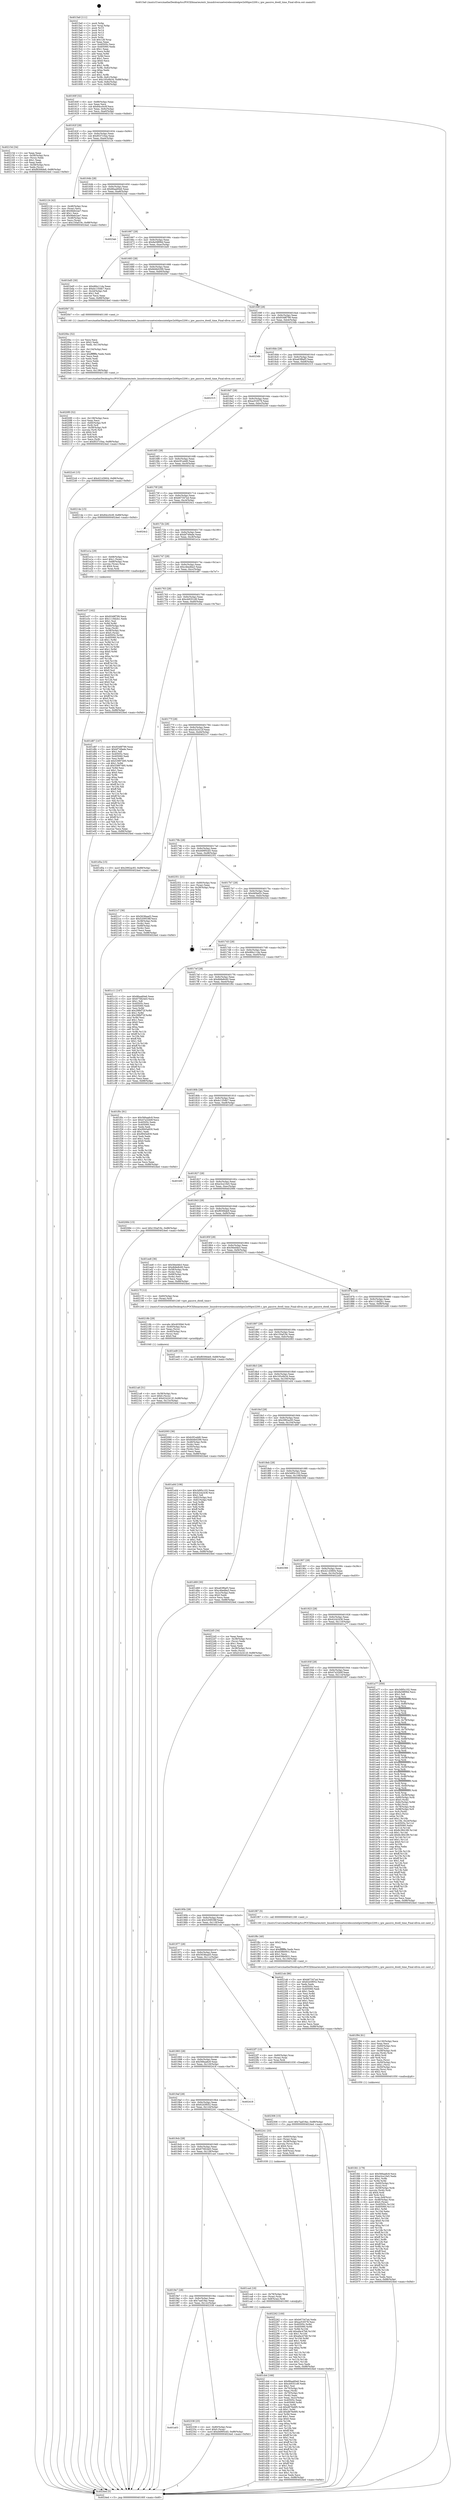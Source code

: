 digraph "0x4015a0" {
  label = "0x4015a0 (/mnt/c/Users/mathe/Desktop/tcc/POCII/binaries/extr_linuxdriversnetwirelessintelipw2x00ipw2200.c_ipw_passive_dwell_time_Final-ollvm.out::main(0))"
  labelloc = "t"
  node[shape=record]

  Entry [label="",width=0.3,height=0.3,shape=circle,fillcolor=black,style=filled]
  "0x40160f" [label="{
     0x40160f [32]\l
     | [instrs]\l
     &nbsp;&nbsp;0x40160f \<+6\>: mov -0x88(%rbp),%eax\l
     &nbsp;&nbsp;0x401615 \<+2\>: mov %eax,%ecx\l
     &nbsp;&nbsp;0x401617 \<+6\>: sub $0x84cc0c0f,%ecx\l
     &nbsp;&nbsp;0x40161d \<+6\>: mov %eax,-0x9c(%rbp)\l
     &nbsp;&nbsp;0x401623 \<+6\>: mov %ecx,-0xa0(%rbp)\l
     &nbsp;&nbsp;0x401629 \<+6\>: je 000000000040215d \<main+0xbbd\>\l
  }"]
  "0x40215d" [label="{
     0x40215d [34]\l
     | [instrs]\l
     &nbsp;&nbsp;0x40215d \<+2\>: xor %eax,%eax\l
     &nbsp;&nbsp;0x40215f \<+4\>: mov -0x58(%rbp),%rcx\l
     &nbsp;&nbsp;0x402163 \<+2\>: mov (%rcx),%edx\l
     &nbsp;&nbsp;0x402165 \<+3\>: sub $0x1,%eax\l
     &nbsp;&nbsp;0x402168 \<+2\>: sub %eax,%edx\l
     &nbsp;&nbsp;0x40216a \<+4\>: mov -0x58(%rbp),%rcx\l
     &nbsp;&nbsp;0x40216e \<+2\>: mov %edx,(%rcx)\l
     &nbsp;&nbsp;0x402170 \<+10\>: movl $0xf8306de9,-0x88(%rbp)\l
     &nbsp;&nbsp;0x40217a \<+5\>: jmp 00000000004024ed \<main+0xf4d\>\l
  }"]
  "0x40162f" [label="{
     0x40162f [28]\l
     | [instrs]\l
     &nbsp;&nbsp;0x40162f \<+5\>: jmp 0000000000401634 \<main+0x94\>\l
     &nbsp;&nbsp;0x401634 \<+6\>: mov -0x9c(%rbp),%eax\l
     &nbsp;&nbsp;0x40163a \<+5\>: sub $0x8537c5ea,%eax\l
     &nbsp;&nbsp;0x40163f \<+6\>: mov %eax,-0xa4(%rbp)\l
     &nbsp;&nbsp;0x401645 \<+6\>: je 0000000000402124 \<main+0xb84\>\l
  }"]
  Exit [label="",width=0.3,height=0.3,shape=circle,fillcolor=black,style=filled,peripheries=2]
  "0x402124" [label="{
     0x402124 [42]\l
     | [instrs]\l
     &nbsp;&nbsp;0x402124 \<+4\>: mov -0x48(%rbp),%rax\l
     &nbsp;&nbsp;0x402128 \<+2\>: mov (%rax),%ecx\l
     &nbsp;&nbsp;0x40212a \<+6\>: add $0x9deb2ae7,%ecx\l
     &nbsp;&nbsp;0x402130 \<+3\>: add $0x1,%ecx\l
     &nbsp;&nbsp;0x402133 \<+6\>: sub $0x9deb2ae7,%ecx\l
     &nbsp;&nbsp;0x402139 \<+4\>: mov -0x48(%rbp),%rax\l
     &nbsp;&nbsp;0x40213d \<+2\>: mov %ecx,(%rax)\l
     &nbsp;&nbsp;0x40213f \<+10\>: movl $0x150af19c,-0x88(%rbp)\l
     &nbsp;&nbsp;0x402149 \<+5\>: jmp 00000000004024ed \<main+0xf4d\>\l
  }"]
  "0x40164b" [label="{
     0x40164b [28]\l
     | [instrs]\l
     &nbsp;&nbsp;0x40164b \<+5\>: jmp 0000000000401650 \<main+0xb0\>\l
     &nbsp;&nbsp;0x401650 \<+6\>: mov -0x9c(%rbp),%eax\l
     &nbsp;&nbsp;0x401656 \<+5\>: sub $0x86aa60e6,%eax\l
     &nbsp;&nbsp;0x40165b \<+6\>: mov %eax,-0xa8(%rbp)\l
     &nbsp;&nbsp;0x401661 \<+6\>: je 00000000004023ab \<main+0xe0b\>\l
  }"]
  "0x401a03" [label="{
     0x401a03\l
  }", style=dashed]
  "0x4023ab" [label="{
     0x4023ab\l
  }", style=dashed]
  "0x401667" [label="{
     0x401667 [28]\l
     | [instrs]\l
     &nbsp;&nbsp;0x401667 \<+5\>: jmp 000000000040166c \<main+0xcc\>\l
     &nbsp;&nbsp;0x40166c \<+6\>: mov -0x9c(%rbp),%eax\l
     &nbsp;&nbsp;0x401672 \<+5\>: sub $0x8a58f06d,%eax\l
     &nbsp;&nbsp;0x401677 \<+6\>: mov %eax,-0xac(%rbp)\l
     &nbsp;&nbsp;0x40167d \<+6\>: je 0000000000401bd5 \<main+0x635\>\l
  }"]
  "0x402338" [label="{
     0x402338 [25]\l
     | [instrs]\l
     &nbsp;&nbsp;0x402338 \<+4\>: mov -0x80(%rbp),%rax\l
     &nbsp;&nbsp;0x40233c \<+6\>: movl $0x0,(%rax)\l
     &nbsp;&nbsp;0x402342 \<+10\>: movl $0xd4995cd3,-0x88(%rbp)\l
     &nbsp;&nbsp;0x40234c \<+5\>: jmp 00000000004024ed \<main+0xf4d\>\l
  }"]
  "0x401bd5" [label="{
     0x401bd5 [30]\l
     | [instrs]\l
     &nbsp;&nbsp;0x401bd5 \<+5\>: mov $0xd6bc11da,%eax\l
     &nbsp;&nbsp;0x401bda \<+5\>: mov $0xdc135db7,%ecx\l
     &nbsp;&nbsp;0x401bdf \<+3\>: mov -0x2d(%rbp),%dl\l
     &nbsp;&nbsp;0x401be2 \<+3\>: test $0x1,%dl\l
     &nbsp;&nbsp;0x401be5 \<+3\>: cmovne %ecx,%eax\l
     &nbsp;&nbsp;0x401be8 \<+6\>: mov %eax,-0x88(%rbp)\l
     &nbsp;&nbsp;0x401bee \<+5\>: jmp 00000000004024ed \<main+0xf4d\>\l
  }"]
  "0x401683" [label="{
     0x401683 [28]\l
     | [instrs]\l
     &nbsp;&nbsp;0x401683 \<+5\>: jmp 0000000000401688 \<main+0xe8\>\l
     &nbsp;&nbsp;0x401688 \<+6\>: mov -0x9c(%rbp),%eax\l
     &nbsp;&nbsp;0x40168e \<+5\>: sub $0x8d4b0299,%eax\l
     &nbsp;&nbsp;0x401693 \<+6\>: mov %eax,-0xb0(%rbp)\l
     &nbsp;&nbsp;0x401699 \<+6\>: je 00000000004020b7 \<main+0xb17\>\l
  }"]
  "0x402306" [label="{
     0x402306 [15]\l
     | [instrs]\l
     &nbsp;&nbsp;0x402306 \<+10\>: movl $0x7aaf19ac,-0x88(%rbp)\l
     &nbsp;&nbsp;0x402310 \<+5\>: jmp 00000000004024ed \<main+0xf4d\>\l
  }"]
  "0x4020b7" [label="{
     0x4020b7 [5]\l
     | [instrs]\l
     &nbsp;&nbsp;0x4020b7 \<+5\>: call 0000000000401160 \<next_i\>\l
     | [calls]\l
     &nbsp;&nbsp;0x401160 \{1\} (/mnt/c/Users/mathe/Desktop/tcc/POCII/binaries/extr_linuxdriversnetwirelessintelipw2x00ipw2200.c_ipw_passive_dwell_time_Final-ollvm.out::next_i)\l
  }"]
  "0x40169f" [label="{
     0x40169f [28]\l
     | [instrs]\l
     &nbsp;&nbsp;0x40169f \<+5\>: jmp 00000000004016a4 \<main+0x104\>\l
     &nbsp;&nbsp;0x4016a4 \<+6\>: mov -0x9c(%rbp),%eax\l
     &nbsp;&nbsp;0x4016aa \<+5\>: sub $0x9348f799,%eax\l
     &nbsp;&nbsp;0x4016af \<+6\>: mov %eax,-0xb4(%rbp)\l
     &nbsp;&nbsp;0x4016b5 \<+6\>: je 00000000004023db \<main+0xe3b\>\l
  }"]
  "0x402262" [label="{
     0x402262 [100]\l
     | [instrs]\l
     &nbsp;&nbsp;0x402262 \<+5\>: mov $0xb67347a4,%edx\l
     &nbsp;&nbsp;0x402267 \<+5\>: mov $0xacf16578,%esi\l
     &nbsp;&nbsp;0x40226c \<+8\>: mov 0x40505c,%r8d\l
     &nbsp;&nbsp;0x402274 \<+8\>: mov 0x405060,%r9d\l
     &nbsp;&nbsp;0x40227c \<+3\>: mov %r8d,%r10d\l
     &nbsp;&nbsp;0x40227f \<+7\>: add $0xafac47b6,%r10d\l
     &nbsp;&nbsp;0x402286 \<+4\>: sub $0x1,%r10d\l
     &nbsp;&nbsp;0x40228a \<+7\>: sub $0xafac47b6,%r10d\l
     &nbsp;&nbsp;0x402291 \<+4\>: imul %r10d,%r8d\l
     &nbsp;&nbsp;0x402295 \<+4\>: and $0x1,%r8d\l
     &nbsp;&nbsp;0x402299 \<+4\>: cmp $0x0,%r8d\l
     &nbsp;&nbsp;0x40229d \<+4\>: sete %r11b\l
     &nbsp;&nbsp;0x4022a1 \<+4\>: cmp $0xa,%r9d\l
     &nbsp;&nbsp;0x4022a5 \<+3\>: setl %bl\l
     &nbsp;&nbsp;0x4022a8 \<+3\>: mov %r11b,%r14b\l
     &nbsp;&nbsp;0x4022ab \<+3\>: and %bl,%r14b\l
     &nbsp;&nbsp;0x4022ae \<+3\>: xor %bl,%r11b\l
     &nbsp;&nbsp;0x4022b1 \<+3\>: or %r11b,%r14b\l
     &nbsp;&nbsp;0x4022b4 \<+4\>: test $0x1,%r14b\l
     &nbsp;&nbsp;0x4022b8 \<+3\>: cmovne %esi,%edx\l
     &nbsp;&nbsp;0x4022bb \<+6\>: mov %edx,-0x88(%rbp)\l
     &nbsp;&nbsp;0x4022c1 \<+5\>: jmp 00000000004024ed \<main+0xf4d\>\l
  }"]
  "0x4023db" [label="{
     0x4023db\l
  }", style=dashed]
  "0x4016bb" [label="{
     0x4016bb [28]\l
     | [instrs]\l
     &nbsp;&nbsp;0x4016bb \<+5\>: jmp 00000000004016c0 \<main+0x120\>\l
     &nbsp;&nbsp;0x4016c0 \<+6\>: mov -0x9c(%rbp),%eax\l
     &nbsp;&nbsp;0x4016c6 \<+5\>: sub $0xa63f6af3,%eax\l
     &nbsp;&nbsp;0x4016cb \<+6\>: mov %eax,-0xb8(%rbp)\l
     &nbsp;&nbsp;0x4016d1 \<+6\>: je 0000000000402315 \<main+0xd75\>\l
  }"]
  "0x4021a8" [label="{
     0x4021a8 [31]\l
     | [instrs]\l
     &nbsp;&nbsp;0x4021a8 \<+4\>: mov -0x38(%rbp),%rcx\l
     &nbsp;&nbsp;0x4021ac \<+6\>: movl $0x0,(%rcx)\l
     &nbsp;&nbsp;0x4021b2 \<+10\>: movl $0xd1b2412f,-0x88(%rbp)\l
     &nbsp;&nbsp;0x4021bc \<+6\>: mov %eax,-0x13c(%rbp)\l
     &nbsp;&nbsp;0x4021c2 \<+5\>: jmp 00000000004024ed \<main+0xf4d\>\l
  }"]
  "0x402315" [label="{
     0x402315\l
  }", style=dashed]
  "0x4016d7" [label="{
     0x4016d7 [28]\l
     | [instrs]\l
     &nbsp;&nbsp;0x4016d7 \<+5\>: jmp 00000000004016dc \<main+0x13c\>\l
     &nbsp;&nbsp;0x4016dc \<+6\>: mov -0x9c(%rbp),%eax\l
     &nbsp;&nbsp;0x4016e2 \<+5\>: sub $0xacf16578,%eax\l
     &nbsp;&nbsp;0x4016e7 \<+6\>: mov %eax,-0xbc(%rbp)\l
     &nbsp;&nbsp;0x4016ed \<+6\>: je 00000000004022c6 \<main+0xd26\>\l
  }"]
  "0x40218b" [label="{
     0x40218b [29]\l
     | [instrs]\l
     &nbsp;&nbsp;0x40218b \<+10\>: movabs $0x4030b6,%rdi\l
     &nbsp;&nbsp;0x402195 \<+4\>: mov -0x40(%rbp),%rcx\l
     &nbsp;&nbsp;0x402199 \<+2\>: mov %eax,(%rcx)\l
     &nbsp;&nbsp;0x40219b \<+4\>: mov -0x40(%rbp),%rcx\l
     &nbsp;&nbsp;0x40219f \<+2\>: mov (%rcx),%esi\l
     &nbsp;&nbsp;0x4021a1 \<+2\>: mov $0x0,%al\l
     &nbsp;&nbsp;0x4021a3 \<+5\>: call 0000000000401040 \<printf@plt\>\l
     | [calls]\l
     &nbsp;&nbsp;0x401040 \{1\} (unknown)\l
  }"]
  "0x4022c6" [label="{
     0x4022c6 [15]\l
     | [instrs]\l
     &nbsp;&nbsp;0x4022c6 \<+10\>: movl $0x421d3604,-0x88(%rbp)\l
     &nbsp;&nbsp;0x4022d0 \<+5\>: jmp 00000000004024ed \<main+0xf4d\>\l
  }"]
  "0x4016f3" [label="{
     0x4016f3 [28]\l
     | [instrs]\l
     &nbsp;&nbsp;0x4016f3 \<+5\>: jmp 00000000004016f8 \<main+0x158\>\l
     &nbsp;&nbsp;0x4016f8 \<+6\>: mov -0x9c(%rbp),%eax\l
     &nbsp;&nbsp;0x4016fe \<+5\>: sub $0xb3f1edd0,%eax\l
     &nbsp;&nbsp;0x401703 \<+6\>: mov %eax,-0xc0(%rbp)\l
     &nbsp;&nbsp;0x401709 \<+6\>: je 000000000040214e \<main+0xbae\>\l
  }"]
  "0x4020f0" [label="{
     0x4020f0 [52]\l
     | [instrs]\l
     &nbsp;&nbsp;0x4020f0 \<+6\>: mov -0x138(%rbp),%ecx\l
     &nbsp;&nbsp;0x4020f6 \<+3\>: imul %eax,%ecx\l
     &nbsp;&nbsp;0x4020f9 \<+4\>: mov -0x60(%rbp),%r8\l
     &nbsp;&nbsp;0x4020fd \<+3\>: mov (%r8),%r8\l
     &nbsp;&nbsp;0x402100 \<+4\>: mov -0x58(%rbp),%r9\l
     &nbsp;&nbsp;0x402104 \<+3\>: movslq (%r9),%r9\l
     &nbsp;&nbsp;0x402107 \<+4\>: shl $0x4,%r9\l
     &nbsp;&nbsp;0x40210b \<+3\>: add %r9,%r8\l
     &nbsp;&nbsp;0x40210e \<+4\>: mov 0x8(%r8),%r8\l
     &nbsp;&nbsp;0x402112 \<+3\>: mov %ecx,(%r8)\l
     &nbsp;&nbsp;0x402115 \<+10\>: movl $0x8537c5ea,-0x88(%rbp)\l
     &nbsp;&nbsp;0x40211f \<+5\>: jmp 00000000004024ed \<main+0xf4d\>\l
  }"]
  "0x40214e" [label="{
     0x40214e [15]\l
     | [instrs]\l
     &nbsp;&nbsp;0x40214e \<+10\>: movl $0x84cc0c0f,-0x88(%rbp)\l
     &nbsp;&nbsp;0x402158 \<+5\>: jmp 00000000004024ed \<main+0xf4d\>\l
  }"]
  "0x40170f" [label="{
     0x40170f [28]\l
     | [instrs]\l
     &nbsp;&nbsp;0x40170f \<+5\>: jmp 0000000000401714 \<main+0x174\>\l
     &nbsp;&nbsp;0x401714 \<+6\>: mov -0x9c(%rbp),%eax\l
     &nbsp;&nbsp;0x40171a \<+5\>: sub $0xb67347a4,%eax\l
     &nbsp;&nbsp;0x40171f \<+6\>: mov %eax,-0xc4(%rbp)\l
     &nbsp;&nbsp;0x401725 \<+6\>: je 00000000004024c2 \<main+0xf22\>\l
  }"]
  "0x4020bc" [label="{
     0x4020bc [52]\l
     | [instrs]\l
     &nbsp;&nbsp;0x4020bc \<+2\>: xor %ecx,%ecx\l
     &nbsp;&nbsp;0x4020be \<+5\>: mov $0x2,%edx\l
     &nbsp;&nbsp;0x4020c3 \<+6\>: mov %edx,-0x134(%rbp)\l
     &nbsp;&nbsp;0x4020c9 \<+1\>: cltd\l
     &nbsp;&nbsp;0x4020ca \<+6\>: mov -0x134(%rbp),%esi\l
     &nbsp;&nbsp;0x4020d0 \<+2\>: idiv %esi\l
     &nbsp;&nbsp;0x4020d2 \<+6\>: imul $0xfffffffe,%edx,%edx\l
     &nbsp;&nbsp;0x4020d8 \<+2\>: mov %ecx,%edi\l
     &nbsp;&nbsp;0x4020da \<+2\>: sub %edx,%edi\l
     &nbsp;&nbsp;0x4020dc \<+2\>: mov %ecx,%edx\l
     &nbsp;&nbsp;0x4020de \<+3\>: sub $0x1,%edx\l
     &nbsp;&nbsp;0x4020e1 \<+2\>: add %edx,%edi\l
     &nbsp;&nbsp;0x4020e3 \<+2\>: sub %edi,%ecx\l
     &nbsp;&nbsp;0x4020e5 \<+6\>: mov %ecx,-0x138(%rbp)\l
     &nbsp;&nbsp;0x4020eb \<+5\>: call 0000000000401160 \<next_i\>\l
     | [calls]\l
     &nbsp;&nbsp;0x401160 \{1\} (/mnt/c/Users/mathe/Desktop/tcc/POCII/binaries/extr_linuxdriversnetwirelessintelipw2x00ipw2200.c_ipw_passive_dwell_time_Final-ollvm.out::next_i)\l
  }"]
  "0x4024c2" [label="{
     0x4024c2\l
  }", style=dashed]
  "0x40172b" [label="{
     0x40172b [28]\l
     | [instrs]\l
     &nbsp;&nbsp;0x40172b \<+5\>: jmp 0000000000401730 \<main+0x190\>\l
     &nbsp;&nbsp;0x401730 \<+6\>: mov -0x9c(%rbp),%eax\l
     &nbsp;&nbsp;0x401736 \<+5\>: sub $0xbf749ade,%eax\l
     &nbsp;&nbsp;0x40173b \<+6\>: mov %eax,-0xc8(%rbp)\l
     &nbsp;&nbsp;0x401741 \<+6\>: je 0000000000401e1a \<main+0x87a\>\l
  }"]
  "0x401fd1" [label="{
     0x401fd1 [179]\l
     | [instrs]\l
     &nbsp;&nbsp;0x401fd1 \<+5\>: mov $0x566aa6c9,%ecx\l
     &nbsp;&nbsp;0x401fd6 \<+5\>: mov $0xe3ce10e5,%edx\l
     &nbsp;&nbsp;0x401fdb \<+3\>: mov $0x1,%r8b\l
     &nbsp;&nbsp;0x401fde \<+3\>: xor %r9d,%r9d\l
     &nbsp;&nbsp;0x401fe1 \<+4\>: mov -0x60(%rbp),%rsi\l
     &nbsp;&nbsp;0x401fe5 \<+3\>: mov (%rsi),%rsi\l
     &nbsp;&nbsp;0x401fe8 \<+4\>: mov -0x58(%rbp),%rdi\l
     &nbsp;&nbsp;0x401fec \<+3\>: movslq (%rdi),%rdi\l
     &nbsp;&nbsp;0x401fef \<+4\>: shl $0x4,%rdi\l
     &nbsp;&nbsp;0x401ff3 \<+3\>: add %rdi,%rsi\l
     &nbsp;&nbsp;0x401ff6 \<+4\>: mov %rax,0x8(%rsi)\l
     &nbsp;&nbsp;0x401ffa \<+4\>: mov -0x48(%rbp),%rax\l
     &nbsp;&nbsp;0x401ffe \<+6\>: movl $0x0,(%rax)\l
     &nbsp;&nbsp;0x402004 \<+8\>: mov 0x40505c,%r10d\l
     &nbsp;&nbsp;0x40200c \<+8\>: mov 0x405060,%r11d\l
     &nbsp;&nbsp;0x402014 \<+4\>: sub $0x1,%r9d\l
     &nbsp;&nbsp;0x402018 \<+3\>: mov %r10d,%ebx\l
     &nbsp;&nbsp;0x40201b \<+3\>: add %r9d,%ebx\l
     &nbsp;&nbsp;0x40201e \<+4\>: imul %ebx,%r10d\l
     &nbsp;&nbsp;0x402022 \<+4\>: and $0x1,%r10d\l
     &nbsp;&nbsp;0x402026 \<+4\>: cmp $0x0,%r10d\l
     &nbsp;&nbsp;0x40202a \<+4\>: sete %r14b\l
     &nbsp;&nbsp;0x40202e \<+4\>: cmp $0xa,%r11d\l
     &nbsp;&nbsp;0x402032 \<+4\>: setl %r15b\l
     &nbsp;&nbsp;0x402036 \<+3\>: mov %r14b,%r12b\l
     &nbsp;&nbsp;0x402039 \<+4\>: xor $0xff,%r12b\l
     &nbsp;&nbsp;0x40203d \<+3\>: mov %r15b,%r13b\l
     &nbsp;&nbsp;0x402040 \<+4\>: xor $0xff,%r13b\l
     &nbsp;&nbsp;0x402044 \<+4\>: xor $0x1,%r8b\l
     &nbsp;&nbsp;0x402048 \<+3\>: mov %r12b,%al\l
     &nbsp;&nbsp;0x40204b \<+2\>: and $0xff,%al\l
     &nbsp;&nbsp;0x40204d \<+3\>: and %r8b,%r14b\l
     &nbsp;&nbsp;0x402050 \<+3\>: mov %r13b,%sil\l
     &nbsp;&nbsp;0x402053 \<+4\>: and $0xff,%sil\l
     &nbsp;&nbsp;0x402057 \<+3\>: and %r8b,%r15b\l
     &nbsp;&nbsp;0x40205a \<+3\>: or %r14b,%al\l
     &nbsp;&nbsp;0x40205d \<+3\>: or %r15b,%sil\l
     &nbsp;&nbsp;0x402060 \<+3\>: xor %sil,%al\l
     &nbsp;&nbsp;0x402063 \<+3\>: or %r13b,%r12b\l
     &nbsp;&nbsp;0x402066 \<+4\>: xor $0xff,%r12b\l
     &nbsp;&nbsp;0x40206a \<+4\>: or $0x1,%r8b\l
     &nbsp;&nbsp;0x40206e \<+3\>: and %r8b,%r12b\l
     &nbsp;&nbsp;0x402071 \<+3\>: or %r12b,%al\l
     &nbsp;&nbsp;0x402074 \<+2\>: test $0x1,%al\l
     &nbsp;&nbsp;0x402076 \<+3\>: cmovne %edx,%ecx\l
     &nbsp;&nbsp;0x402079 \<+6\>: mov %ecx,-0x88(%rbp)\l
     &nbsp;&nbsp;0x40207f \<+5\>: jmp 00000000004024ed \<main+0xf4d\>\l
  }"]
  "0x401e1a" [label="{
     0x401e1a [29]\l
     | [instrs]\l
     &nbsp;&nbsp;0x401e1a \<+4\>: mov -0x68(%rbp),%rax\l
     &nbsp;&nbsp;0x401e1e \<+6\>: movl $0x1,(%rax)\l
     &nbsp;&nbsp;0x401e24 \<+4\>: mov -0x68(%rbp),%rax\l
     &nbsp;&nbsp;0x401e28 \<+3\>: movslq (%rax),%rax\l
     &nbsp;&nbsp;0x401e2b \<+4\>: shl $0x4,%rax\l
     &nbsp;&nbsp;0x401e2f \<+3\>: mov %rax,%rdi\l
     &nbsp;&nbsp;0x401e32 \<+5\>: call 0000000000401050 \<malloc@plt\>\l
     | [calls]\l
     &nbsp;&nbsp;0x401050 \{1\} (unknown)\l
  }"]
  "0x401747" [label="{
     0x401747 [28]\l
     | [instrs]\l
     &nbsp;&nbsp;0x401747 \<+5\>: jmp 000000000040174c \<main+0x1ac\>\l
     &nbsp;&nbsp;0x40174c \<+6\>: mov -0x9c(%rbp),%eax\l
     &nbsp;&nbsp;0x401752 \<+5\>: sub $0xc4bedba3,%eax\l
     &nbsp;&nbsp;0x401757 \<+6\>: mov %eax,-0xcc(%rbp)\l
     &nbsp;&nbsp;0x40175d \<+6\>: je 0000000000401d87 \<main+0x7e7\>\l
  }"]
  "0x401f94" [label="{
     0x401f94 [61]\l
     | [instrs]\l
     &nbsp;&nbsp;0x401f94 \<+6\>: mov -0x130(%rbp),%ecx\l
     &nbsp;&nbsp;0x401f9a \<+3\>: imul %eax,%ecx\l
     &nbsp;&nbsp;0x401f9d \<+4\>: mov -0x60(%rbp),%rsi\l
     &nbsp;&nbsp;0x401fa1 \<+3\>: mov (%rsi),%rsi\l
     &nbsp;&nbsp;0x401fa4 \<+4\>: mov -0x58(%rbp),%rdi\l
     &nbsp;&nbsp;0x401fa8 \<+3\>: movslq (%rdi),%rdi\l
     &nbsp;&nbsp;0x401fab \<+4\>: shl $0x4,%rdi\l
     &nbsp;&nbsp;0x401faf \<+3\>: add %rdi,%rsi\l
     &nbsp;&nbsp;0x401fb2 \<+2\>: mov %ecx,(%rsi)\l
     &nbsp;&nbsp;0x401fb4 \<+4\>: mov -0x50(%rbp),%rsi\l
     &nbsp;&nbsp;0x401fb8 \<+6\>: movl $0x1,(%rsi)\l
     &nbsp;&nbsp;0x401fbe \<+4\>: mov -0x50(%rbp),%rsi\l
     &nbsp;&nbsp;0x401fc2 \<+3\>: movslq (%rsi),%rsi\l
     &nbsp;&nbsp;0x401fc5 \<+4\>: shl $0x2,%rsi\l
     &nbsp;&nbsp;0x401fc9 \<+3\>: mov %rsi,%rdi\l
     &nbsp;&nbsp;0x401fcc \<+5\>: call 0000000000401050 \<malloc@plt\>\l
     | [calls]\l
     &nbsp;&nbsp;0x401050 \{1\} (unknown)\l
  }"]
  "0x401d87" [label="{
     0x401d87 [147]\l
     | [instrs]\l
     &nbsp;&nbsp;0x401d87 \<+5\>: mov $0x9348f799,%eax\l
     &nbsp;&nbsp;0x401d8c \<+5\>: mov $0xbf749ade,%ecx\l
     &nbsp;&nbsp;0x401d91 \<+2\>: mov $0x1,%dl\l
     &nbsp;&nbsp;0x401d93 \<+7\>: mov 0x40505c,%esi\l
     &nbsp;&nbsp;0x401d9a \<+7\>: mov 0x405060,%edi\l
     &nbsp;&nbsp;0x401da1 \<+3\>: mov %esi,%r8d\l
     &nbsp;&nbsp;0x401da4 \<+7\>: add $0x53997495,%r8d\l
     &nbsp;&nbsp;0x401dab \<+4\>: sub $0x1,%r8d\l
     &nbsp;&nbsp;0x401daf \<+7\>: sub $0x53997495,%r8d\l
     &nbsp;&nbsp;0x401db6 \<+4\>: imul %r8d,%esi\l
     &nbsp;&nbsp;0x401dba \<+3\>: and $0x1,%esi\l
     &nbsp;&nbsp;0x401dbd \<+3\>: cmp $0x0,%esi\l
     &nbsp;&nbsp;0x401dc0 \<+4\>: sete %r9b\l
     &nbsp;&nbsp;0x401dc4 \<+3\>: cmp $0xa,%edi\l
     &nbsp;&nbsp;0x401dc7 \<+4\>: setl %r10b\l
     &nbsp;&nbsp;0x401dcb \<+3\>: mov %r9b,%r11b\l
     &nbsp;&nbsp;0x401dce \<+4\>: xor $0xff,%r11b\l
     &nbsp;&nbsp;0x401dd2 \<+3\>: mov %r10b,%bl\l
     &nbsp;&nbsp;0x401dd5 \<+3\>: xor $0xff,%bl\l
     &nbsp;&nbsp;0x401dd8 \<+3\>: xor $0x1,%dl\l
     &nbsp;&nbsp;0x401ddb \<+3\>: mov %r11b,%r14b\l
     &nbsp;&nbsp;0x401dde \<+4\>: and $0xff,%r14b\l
     &nbsp;&nbsp;0x401de2 \<+3\>: and %dl,%r9b\l
     &nbsp;&nbsp;0x401de5 \<+3\>: mov %bl,%r15b\l
     &nbsp;&nbsp;0x401de8 \<+4\>: and $0xff,%r15b\l
     &nbsp;&nbsp;0x401dec \<+3\>: and %dl,%r10b\l
     &nbsp;&nbsp;0x401def \<+3\>: or %r9b,%r14b\l
     &nbsp;&nbsp;0x401df2 \<+3\>: or %r10b,%r15b\l
     &nbsp;&nbsp;0x401df5 \<+3\>: xor %r15b,%r14b\l
     &nbsp;&nbsp;0x401df8 \<+3\>: or %bl,%r11b\l
     &nbsp;&nbsp;0x401dfb \<+4\>: xor $0xff,%r11b\l
     &nbsp;&nbsp;0x401dff \<+3\>: or $0x1,%dl\l
     &nbsp;&nbsp;0x401e02 \<+3\>: and %dl,%r11b\l
     &nbsp;&nbsp;0x401e05 \<+3\>: or %r11b,%r14b\l
     &nbsp;&nbsp;0x401e08 \<+4\>: test $0x1,%r14b\l
     &nbsp;&nbsp;0x401e0c \<+3\>: cmovne %ecx,%eax\l
     &nbsp;&nbsp;0x401e0f \<+6\>: mov %eax,-0x88(%rbp)\l
     &nbsp;&nbsp;0x401e15 \<+5\>: jmp 00000000004024ed \<main+0xf4d\>\l
  }"]
  "0x401763" [label="{
     0x401763 [28]\l
     | [instrs]\l
     &nbsp;&nbsp;0x401763 \<+5\>: jmp 0000000000401768 \<main+0x1c8\>\l
     &nbsp;&nbsp;0x401768 \<+6\>: mov -0x9c(%rbp),%eax\l
     &nbsp;&nbsp;0x40176e \<+5\>: sub $0xcb9351d9,%eax\l
     &nbsp;&nbsp;0x401773 \<+6\>: mov %eax,-0xd0(%rbp)\l
     &nbsp;&nbsp;0x401779 \<+6\>: je 0000000000401d5a \<main+0x7ba\>\l
  }"]
  "0x401f6c" [label="{
     0x401f6c [40]\l
     | [instrs]\l
     &nbsp;&nbsp;0x401f6c \<+5\>: mov $0x2,%ecx\l
     &nbsp;&nbsp;0x401f71 \<+1\>: cltd\l
     &nbsp;&nbsp;0x401f72 \<+2\>: idiv %ecx\l
     &nbsp;&nbsp;0x401f74 \<+6\>: imul $0xfffffffe,%edx,%ecx\l
     &nbsp;&nbsp;0x401f7a \<+6\>: sub $0x639b0931,%ecx\l
     &nbsp;&nbsp;0x401f80 \<+3\>: add $0x1,%ecx\l
     &nbsp;&nbsp;0x401f83 \<+6\>: add $0x639b0931,%ecx\l
     &nbsp;&nbsp;0x401f89 \<+6\>: mov %ecx,-0x130(%rbp)\l
     &nbsp;&nbsp;0x401f8f \<+5\>: call 0000000000401160 \<next_i\>\l
     | [calls]\l
     &nbsp;&nbsp;0x401160 \{1\} (/mnt/c/Users/mathe/Desktop/tcc/POCII/binaries/extr_linuxdriversnetwirelessintelipw2x00ipw2200.c_ipw_passive_dwell_time_Final-ollvm.out::next_i)\l
  }"]
  "0x401d5a" [label="{
     0x401d5a [15]\l
     | [instrs]\l
     &nbsp;&nbsp;0x401d5a \<+10\>: movl $0x2992ac93,-0x88(%rbp)\l
     &nbsp;&nbsp;0x401d64 \<+5\>: jmp 00000000004024ed \<main+0xf4d\>\l
  }"]
  "0x40177f" [label="{
     0x40177f [28]\l
     | [instrs]\l
     &nbsp;&nbsp;0x40177f \<+5\>: jmp 0000000000401784 \<main+0x1e4\>\l
     &nbsp;&nbsp;0x401784 \<+6\>: mov -0x9c(%rbp),%eax\l
     &nbsp;&nbsp;0x40178a \<+5\>: sub $0xd1b2412f,%eax\l
     &nbsp;&nbsp;0x40178f \<+6\>: mov %eax,-0xd4(%rbp)\l
     &nbsp;&nbsp;0x401795 \<+6\>: je 00000000004021c7 \<main+0xc27\>\l
  }"]
  "0x401e37" [label="{
     0x401e37 [162]\l
     | [instrs]\l
     &nbsp;&nbsp;0x401e37 \<+5\>: mov $0x9348f799,%ecx\l
     &nbsp;&nbsp;0x401e3c \<+5\>: mov $0x1118d2b1,%edx\l
     &nbsp;&nbsp;0x401e41 \<+3\>: mov $0x1,%sil\l
     &nbsp;&nbsp;0x401e44 \<+3\>: xor %r8d,%r8d\l
     &nbsp;&nbsp;0x401e47 \<+4\>: mov -0x60(%rbp),%rdi\l
     &nbsp;&nbsp;0x401e4b \<+3\>: mov %rax,(%rdi)\l
     &nbsp;&nbsp;0x401e4e \<+4\>: mov -0x58(%rbp),%rax\l
     &nbsp;&nbsp;0x401e52 \<+6\>: movl $0x0,(%rax)\l
     &nbsp;&nbsp;0x401e58 \<+8\>: mov 0x40505c,%r9d\l
     &nbsp;&nbsp;0x401e60 \<+8\>: mov 0x405060,%r10d\l
     &nbsp;&nbsp;0x401e68 \<+4\>: sub $0x1,%r8d\l
     &nbsp;&nbsp;0x401e6c \<+3\>: mov %r9d,%r11d\l
     &nbsp;&nbsp;0x401e6f \<+3\>: add %r8d,%r11d\l
     &nbsp;&nbsp;0x401e72 \<+4\>: imul %r11d,%r9d\l
     &nbsp;&nbsp;0x401e76 \<+4\>: and $0x1,%r9d\l
     &nbsp;&nbsp;0x401e7a \<+4\>: cmp $0x0,%r9d\l
     &nbsp;&nbsp;0x401e7e \<+3\>: sete %bl\l
     &nbsp;&nbsp;0x401e81 \<+4\>: cmp $0xa,%r10d\l
     &nbsp;&nbsp;0x401e85 \<+4\>: setl %r14b\l
     &nbsp;&nbsp;0x401e89 \<+3\>: mov %bl,%r15b\l
     &nbsp;&nbsp;0x401e8c \<+4\>: xor $0xff,%r15b\l
     &nbsp;&nbsp;0x401e90 \<+3\>: mov %r14b,%r12b\l
     &nbsp;&nbsp;0x401e93 \<+4\>: xor $0xff,%r12b\l
     &nbsp;&nbsp;0x401e97 \<+4\>: xor $0x0,%sil\l
     &nbsp;&nbsp;0x401e9b \<+3\>: mov %r15b,%r13b\l
     &nbsp;&nbsp;0x401e9e \<+4\>: and $0x0,%r13b\l
     &nbsp;&nbsp;0x401ea2 \<+3\>: and %sil,%bl\l
     &nbsp;&nbsp;0x401ea5 \<+3\>: mov %r12b,%al\l
     &nbsp;&nbsp;0x401ea8 \<+2\>: and $0x0,%al\l
     &nbsp;&nbsp;0x401eaa \<+3\>: and %sil,%r14b\l
     &nbsp;&nbsp;0x401ead \<+3\>: or %bl,%r13b\l
     &nbsp;&nbsp;0x401eb0 \<+3\>: or %r14b,%al\l
     &nbsp;&nbsp;0x401eb3 \<+3\>: xor %al,%r13b\l
     &nbsp;&nbsp;0x401eb6 \<+3\>: or %r12b,%r15b\l
     &nbsp;&nbsp;0x401eb9 \<+4\>: xor $0xff,%r15b\l
     &nbsp;&nbsp;0x401ebd \<+4\>: or $0x0,%sil\l
     &nbsp;&nbsp;0x401ec1 \<+3\>: and %sil,%r15b\l
     &nbsp;&nbsp;0x401ec4 \<+3\>: or %r15b,%r13b\l
     &nbsp;&nbsp;0x401ec7 \<+4\>: test $0x1,%r13b\l
     &nbsp;&nbsp;0x401ecb \<+3\>: cmovne %edx,%ecx\l
     &nbsp;&nbsp;0x401ece \<+6\>: mov %ecx,-0x88(%rbp)\l
     &nbsp;&nbsp;0x401ed4 \<+5\>: jmp 00000000004024ed \<main+0xf4d\>\l
  }"]
  "0x4021c7" [label="{
     0x4021c7 [36]\l
     | [instrs]\l
     &nbsp;&nbsp;0x4021c7 \<+5\>: mov $0x5638aad3,%eax\l
     &nbsp;&nbsp;0x4021cc \<+5\>: mov $0x5209538f,%ecx\l
     &nbsp;&nbsp;0x4021d1 \<+4\>: mov -0x38(%rbp),%rdx\l
     &nbsp;&nbsp;0x4021d5 \<+2\>: mov (%rdx),%esi\l
     &nbsp;&nbsp;0x4021d7 \<+4\>: mov -0x68(%rbp),%rdx\l
     &nbsp;&nbsp;0x4021db \<+2\>: cmp (%rdx),%esi\l
     &nbsp;&nbsp;0x4021dd \<+3\>: cmovl %ecx,%eax\l
     &nbsp;&nbsp;0x4021e0 \<+6\>: mov %eax,-0x88(%rbp)\l
     &nbsp;&nbsp;0x4021e6 \<+5\>: jmp 00000000004024ed \<main+0xf4d\>\l
  }"]
  "0x40179b" [label="{
     0x40179b [28]\l
     | [instrs]\l
     &nbsp;&nbsp;0x40179b \<+5\>: jmp 00000000004017a0 \<main+0x200\>\l
     &nbsp;&nbsp;0x4017a0 \<+6\>: mov -0x9c(%rbp),%eax\l
     &nbsp;&nbsp;0x4017a6 \<+5\>: sub $0xd4995cd3,%eax\l
     &nbsp;&nbsp;0x4017ab \<+6\>: mov %eax,-0xd8(%rbp)\l
     &nbsp;&nbsp;0x4017b1 \<+6\>: je 0000000000402351 \<main+0xdb1\>\l
  }"]
  "0x401cb4" [label="{
     0x401cb4 [166]\l
     | [instrs]\l
     &nbsp;&nbsp;0x401cb4 \<+5\>: mov $0x86aa60e6,%ecx\l
     &nbsp;&nbsp;0x401cb9 \<+5\>: mov $0xcb9351d9,%edx\l
     &nbsp;&nbsp;0x401cbe \<+3\>: mov $0x1,%sil\l
     &nbsp;&nbsp;0x401cc1 \<+4\>: mov -0x70(%rbp),%rdi\l
     &nbsp;&nbsp;0x401cc5 \<+2\>: mov %eax,(%rdi)\l
     &nbsp;&nbsp;0x401cc7 \<+4\>: mov -0x70(%rbp),%rdi\l
     &nbsp;&nbsp;0x401ccb \<+2\>: mov (%rdi),%eax\l
     &nbsp;&nbsp;0x401ccd \<+3\>: mov %eax,-0x2c(%rbp)\l
     &nbsp;&nbsp;0x401cd0 \<+7\>: mov 0x40505c,%eax\l
     &nbsp;&nbsp;0x401cd7 \<+8\>: mov 0x405060,%r8d\l
     &nbsp;&nbsp;0x401cdf \<+3\>: mov %eax,%r9d\l
     &nbsp;&nbsp;0x401ce2 \<+7\>: sub $0xd876e6f5,%r9d\l
     &nbsp;&nbsp;0x401ce9 \<+4\>: sub $0x1,%r9d\l
     &nbsp;&nbsp;0x401ced \<+7\>: add $0xd876e6f5,%r9d\l
     &nbsp;&nbsp;0x401cf4 \<+4\>: imul %r9d,%eax\l
     &nbsp;&nbsp;0x401cf8 \<+3\>: and $0x1,%eax\l
     &nbsp;&nbsp;0x401cfb \<+3\>: cmp $0x0,%eax\l
     &nbsp;&nbsp;0x401cfe \<+4\>: sete %r10b\l
     &nbsp;&nbsp;0x401d02 \<+4\>: cmp $0xa,%r8d\l
     &nbsp;&nbsp;0x401d06 \<+4\>: setl %r11b\l
     &nbsp;&nbsp;0x401d0a \<+3\>: mov %r10b,%bl\l
     &nbsp;&nbsp;0x401d0d \<+3\>: xor $0xff,%bl\l
     &nbsp;&nbsp;0x401d10 \<+3\>: mov %r11b,%r14b\l
     &nbsp;&nbsp;0x401d13 \<+4\>: xor $0xff,%r14b\l
     &nbsp;&nbsp;0x401d17 \<+4\>: xor $0x1,%sil\l
     &nbsp;&nbsp;0x401d1b \<+3\>: mov %bl,%r15b\l
     &nbsp;&nbsp;0x401d1e \<+4\>: and $0xff,%r15b\l
     &nbsp;&nbsp;0x401d22 \<+3\>: and %sil,%r10b\l
     &nbsp;&nbsp;0x401d25 \<+3\>: mov %r14b,%r12b\l
     &nbsp;&nbsp;0x401d28 \<+4\>: and $0xff,%r12b\l
     &nbsp;&nbsp;0x401d2c \<+3\>: and %sil,%r11b\l
     &nbsp;&nbsp;0x401d2f \<+3\>: or %r10b,%r15b\l
     &nbsp;&nbsp;0x401d32 \<+3\>: or %r11b,%r12b\l
     &nbsp;&nbsp;0x401d35 \<+3\>: xor %r12b,%r15b\l
     &nbsp;&nbsp;0x401d38 \<+3\>: or %r14b,%bl\l
     &nbsp;&nbsp;0x401d3b \<+3\>: xor $0xff,%bl\l
     &nbsp;&nbsp;0x401d3e \<+4\>: or $0x1,%sil\l
     &nbsp;&nbsp;0x401d42 \<+3\>: and %sil,%bl\l
     &nbsp;&nbsp;0x401d45 \<+3\>: or %bl,%r15b\l
     &nbsp;&nbsp;0x401d48 \<+4\>: test $0x1,%r15b\l
     &nbsp;&nbsp;0x401d4c \<+3\>: cmovne %edx,%ecx\l
     &nbsp;&nbsp;0x401d4f \<+6\>: mov %ecx,-0x88(%rbp)\l
     &nbsp;&nbsp;0x401d55 \<+5\>: jmp 00000000004024ed \<main+0xf4d\>\l
  }"]
  "0x402351" [label="{
     0x402351 [21]\l
     | [instrs]\l
     &nbsp;&nbsp;0x402351 \<+4\>: mov -0x80(%rbp),%rax\l
     &nbsp;&nbsp;0x402355 \<+2\>: mov (%rax),%eax\l
     &nbsp;&nbsp;0x402357 \<+4\>: lea -0x28(%rbp),%rsp\l
     &nbsp;&nbsp;0x40235b \<+1\>: pop %rbx\l
     &nbsp;&nbsp;0x40235c \<+2\>: pop %r12\l
     &nbsp;&nbsp;0x40235e \<+2\>: pop %r13\l
     &nbsp;&nbsp;0x402360 \<+2\>: pop %r14\l
     &nbsp;&nbsp;0x402362 \<+2\>: pop %r15\l
     &nbsp;&nbsp;0x402364 \<+1\>: pop %rbp\l
     &nbsp;&nbsp;0x402365 \<+1\>: ret\l
  }"]
  "0x4017b7" [label="{
     0x4017b7 [28]\l
     | [instrs]\l
     &nbsp;&nbsp;0x4017b7 \<+5\>: jmp 00000000004017bc \<main+0x21c\>\l
     &nbsp;&nbsp;0x4017bc \<+6\>: mov -0x9c(%rbp),%eax\l
     &nbsp;&nbsp;0x4017c2 \<+5\>: sub $0xd4f4ef2c,%eax\l
     &nbsp;&nbsp;0x4017c7 \<+6\>: mov %eax,-0xdc(%rbp)\l
     &nbsp;&nbsp;0x4017cd \<+6\>: je 0000000000402324 \<main+0xd84\>\l
  }"]
  "0x4019e7" [label="{
     0x4019e7 [28]\l
     | [instrs]\l
     &nbsp;&nbsp;0x4019e7 \<+5\>: jmp 00000000004019ec \<main+0x44c\>\l
     &nbsp;&nbsp;0x4019ec \<+6\>: mov -0x9c(%rbp),%eax\l
     &nbsp;&nbsp;0x4019f2 \<+5\>: sub $0x7aaf19ac,%eax\l
     &nbsp;&nbsp;0x4019f7 \<+6\>: mov %eax,-0x12c(%rbp)\l
     &nbsp;&nbsp;0x4019fd \<+6\>: je 0000000000402338 \<main+0xd98\>\l
  }"]
  "0x402324" [label="{
     0x402324\l
  }", style=dashed]
  "0x4017d3" [label="{
     0x4017d3 [28]\l
     | [instrs]\l
     &nbsp;&nbsp;0x4017d3 \<+5\>: jmp 00000000004017d8 \<main+0x238\>\l
     &nbsp;&nbsp;0x4017d8 \<+6\>: mov -0x9c(%rbp),%eax\l
     &nbsp;&nbsp;0x4017de \<+5\>: sub $0xd6bc11da,%eax\l
     &nbsp;&nbsp;0x4017e3 \<+6\>: mov %eax,-0xe0(%rbp)\l
     &nbsp;&nbsp;0x4017e9 \<+6\>: je 0000000000401c11 \<main+0x671\>\l
  }"]
  "0x401ca4" [label="{
     0x401ca4 [16]\l
     | [instrs]\l
     &nbsp;&nbsp;0x401ca4 \<+4\>: mov -0x78(%rbp),%rax\l
     &nbsp;&nbsp;0x401ca8 \<+3\>: mov (%rax),%rax\l
     &nbsp;&nbsp;0x401cab \<+4\>: mov 0x8(%rax),%rdi\l
     &nbsp;&nbsp;0x401caf \<+5\>: call 0000000000401060 \<atoi@plt\>\l
     | [calls]\l
     &nbsp;&nbsp;0x401060 \{1\} (unknown)\l
  }"]
  "0x401c11" [label="{
     0x401c11 [147]\l
     | [instrs]\l
     &nbsp;&nbsp;0x401c11 \<+5\>: mov $0x86aa60e6,%eax\l
     &nbsp;&nbsp;0x401c16 \<+5\>: mov $0x675824d3,%ecx\l
     &nbsp;&nbsp;0x401c1b \<+2\>: mov $0x1,%dl\l
     &nbsp;&nbsp;0x401c1d \<+7\>: mov 0x40505c,%esi\l
     &nbsp;&nbsp;0x401c24 \<+7\>: mov 0x405060,%edi\l
     &nbsp;&nbsp;0x401c2b \<+3\>: mov %esi,%r8d\l
     &nbsp;&nbsp;0x401c2e \<+7\>: add $0x29fbf72f,%r8d\l
     &nbsp;&nbsp;0x401c35 \<+4\>: sub $0x1,%r8d\l
     &nbsp;&nbsp;0x401c39 \<+7\>: sub $0x29fbf72f,%r8d\l
     &nbsp;&nbsp;0x401c40 \<+4\>: imul %r8d,%esi\l
     &nbsp;&nbsp;0x401c44 \<+3\>: and $0x1,%esi\l
     &nbsp;&nbsp;0x401c47 \<+3\>: cmp $0x0,%esi\l
     &nbsp;&nbsp;0x401c4a \<+4\>: sete %r9b\l
     &nbsp;&nbsp;0x401c4e \<+3\>: cmp $0xa,%edi\l
     &nbsp;&nbsp;0x401c51 \<+4\>: setl %r10b\l
     &nbsp;&nbsp;0x401c55 \<+3\>: mov %r9b,%r11b\l
     &nbsp;&nbsp;0x401c58 \<+4\>: xor $0xff,%r11b\l
     &nbsp;&nbsp;0x401c5c \<+3\>: mov %r10b,%bl\l
     &nbsp;&nbsp;0x401c5f \<+3\>: xor $0xff,%bl\l
     &nbsp;&nbsp;0x401c62 \<+3\>: xor $0x1,%dl\l
     &nbsp;&nbsp;0x401c65 \<+3\>: mov %r11b,%r14b\l
     &nbsp;&nbsp;0x401c68 \<+4\>: and $0xff,%r14b\l
     &nbsp;&nbsp;0x401c6c \<+3\>: and %dl,%r9b\l
     &nbsp;&nbsp;0x401c6f \<+3\>: mov %bl,%r15b\l
     &nbsp;&nbsp;0x401c72 \<+4\>: and $0xff,%r15b\l
     &nbsp;&nbsp;0x401c76 \<+3\>: and %dl,%r10b\l
     &nbsp;&nbsp;0x401c79 \<+3\>: or %r9b,%r14b\l
     &nbsp;&nbsp;0x401c7c \<+3\>: or %r10b,%r15b\l
     &nbsp;&nbsp;0x401c7f \<+3\>: xor %r15b,%r14b\l
     &nbsp;&nbsp;0x401c82 \<+3\>: or %bl,%r11b\l
     &nbsp;&nbsp;0x401c85 \<+4\>: xor $0xff,%r11b\l
     &nbsp;&nbsp;0x401c89 \<+3\>: or $0x1,%dl\l
     &nbsp;&nbsp;0x401c8c \<+3\>: and %dl,%r11b\l
     &nbsp;&nbsp;0x401c8f \<+3\>: or %r11b,%r14b\l
     &nbsp;&nbsp;0x401c92 \<+4\>: test $0x1,%r14b\l
     &nbsp;&nbsp;0x401c96 \<+3\>: cmovne %ecx,%eax\l
     &nbsp;&nbsp;0x401c99 \<+6\>: mov %eax,-0x88(%rbp)\l
     &nbsp;&nbsp;0x401c9f \<+5\>: jmp 00000000004024ed \<main+0xf4d\>\l
  }"]
  "0x4017ef" [label="{
     0x4017ef [28]\l
     | [instrs]\l
     &nbsp;&nbsp;0x4017ef \<+5\>: jmp 00000000004017f4 \<main+0x254\>\l
     &nbsp;&nbsp;0x4017f4 \<+6\>: mov -0x9c(%rbp),%eax\l
     &nbsp;&nbsp;0x4017fa \<+5\>: sub $0xdb8e8c60,%eax\l
     &nbsp;&nbsp;0x4017ff \<+6\>: mov %eax,-0xe4(%rbp)\l
     &nbsp;&nbsp;0x401805 \<+6\>: je 0000000000401f0c \<main+0x96c\>\l
  }"]
  "0x4019cb" [label="{
     0x4019cb [28]\l
     | [instrs]\l
     &nbsp;&nbsp;0x4019cb \<+5\>: jmp 00000000004019d0 \<main+0x430\>\l
     &nbsp;&nbsp;0x4019d0 \<+6\>: mov -0x9c(%rbp),%eax\l
     &nbsp;&nbsp;0x4019d6 \<+5\>: sub $0x675824d3,%eax\l
     &nbsp;&nbsp;0x4019db \<+6\>: mov %eax,-0x128(%rbp)\l
     &nbsp;&nbsp;0x4019e1 \<+6\>: je 0000000000401ca4 \<main+0x704\>\l
  }"]
  "0x401f0c" [label="{
     0x401f0c [91]\l
     | [instrs]\l
     &nbsp;&nbsp;0x401f0c \<+5\>: mov $0x566aa6c9,%eax\l
     &nbsp;&nbsp;0x401f11 \<+5\>: mov $0x47a32b0f,%ecx\l
     &nbsp;&nbsp;0x401f16 \<+7\>: mov 0x40505c,%edx\l
     &nbsp;&nbsp;0x401f1d \<+7\>: mov 0x405060,%esi\l
     &nbsp;&nbsp;0x401f24 \<+2\>: mov %edx,%edi\l
     &nbsp;&nbsp;0x401f26 \<+6\>: add $0x9945e830,%edi\l
     &nbsp;&nbsp;0x401f2c \<+3\>: sub $0x1,%edi\l
     &nbsp;&nbsp;0x401f2f \<+6\>: sub $0x9945e830,%edi\l
     &nbsp;&nbsp;0x401f35 \<+3\>: imul %edi,%edx\l
     &nbsp;&nbsp;0x401f38 \<+3\>: and $0x1,%edx\l
     &nbsp;&nbsp;0x401f3b \<+3\>: cmp $0x0,%edx\l
     &nbsp;&nbsp;0x401f3e \<+4\>: sete %r8b\l
     &nbsp;&nbsp;0x401f42 \<+3\>: cmp $0xa,%esi\l
     &nbsp;&nbsp;0x401f45 \<+4\>: setl %r9b\l
     &nbsp;&nbsp;0x401f49 \<+3\>: mov %r8b,%r10b\l
     &nbsp;&nbsp;0x401f4c \<+3\>: and %r9b,%r10b\l
     &nbsp;&nbsp;0x401f4f \<+3\>: xor %r9b,%r8b\l
     &nbsp;&nbsp;0x401f52 \<+3\>: or %r8b,%r10b\l
     &nbsp;&nbsp;0x401f55 \<+4\>: test $0x1,%r10b\l
     &nbsp;&nbsp;0x401f59 \<+3\>: cmovne %ecx,%eax\l
     &nbsp;&nbsp;0x401f5c \<+6\>: mov %eax,-0x88(%rbp)\l
     &nbsp;&nbsp;0x401f62 \<+5\>: jmp 00000000004024ed \<main+0xf4d\>\l
  }"]
  "0x40180b" [label="{
     0x40180b [28]\l
     | [instrs]\l
     &nbsp;&nbsp;0x40180b \<+5\>: jmp 0000000000401810 \<main+0x270\>\l
     &nbsp;&nbsp;0x401810 \<+6\>: mov -0x9c(%rbp),%eax\l
     &nbsp;&nbsp;0x401816 \<+5\>: sub $0xdc135db7,%eax\l
     &nbsp;&nbsp;0x40181b \<+6\>: mov %eax,-0xe8(%rbp)\l
     &nbsp;&nbsp;0x401821 \<+6\>: je 0000000000401bf3 \<main+0x653\>\l
  }"]
  "0x402241" [label="{
     0x402241 [33]\l
     | [instrs]\l
     &nbsp;&nbsp;0x402241 \<+4\>: mov -0x60(%rbp),%rax\l
     &nbsp;&nbsp;0x402245 \<+3\>: mov (%rax),%rax\l
     &nbsp;&nbsp;0x402248 \<+4\>: mov -0x38(%rbp),%rcx\l
     &nbsp;&nbsp;0x40224c \<+3\>: movslq (%rcx),%rcx\l
     &nbsp;&nbsp;0x40224f \<+4\>: shl $0x4,%rcx\l
     &nbsp;&nbsp;0x402253 \<+3\>: add %rcx,%rax\l
     &nbsp;&nbsp;0x402256 \<+4\>: mov 0x8(%rax),%rax\l
     &nbsp;&nbsp;0x40225a \<+3\>: mov %rax,%rdi\l
     &nbsp;&nbsp;0x40225d \<+5\>: call 0000000000401030 \<free@plt\>\l
     | [calls]\l
     &nbsp;&nbsp;0x401030 \{1\} (unknown)\l
  }"]
  "0x401bf3" [label="{
     0x401bf3\l
  }", style=dashed]
  "0x401827" [label="{
     0x401827 [28]\l
     | [instrs]\l
     &nbsp;&nbsp;0x401827 \<+5\>: jmp 000000000040182c \<main+0x28c\>\l
     &nbsp;&nbsp;0x40182c \<+6\>: mov -0x9c(%rbp),%eax\l
     &nbsp;&nbsp;0x401832 \<+5\>: sub $0xe3ce10e5,%eax\l
     &nbsp;&nbsp;0x401837 \<+6\>: mov %eax,-0xec(%rbp)\l
     &nbsp;&nbsp;0x40183d \<+6\>: je 0000000000402084 \<main+0xae4\>\l
  }"]
  "0x4019af" [label="{
     0x4019af [28]\l
     | [instrs]\l
     &nbsp;&nbsp;0x4019af \<+5\>: jmp 00000000004019b4 \<main+0x414\>\l
     &nbsp;&nbsp;0x4019b4 \<+6\>: mov -0x9c(%rbp),%eax\l
     &nbsp;&nbsp;0x4019ba \<+5\>: sub $0x62d3f052,%eax\l
     &nbsp;&nbsp;0x4019bf \<+6\>: mov %eax,-0x124(%rbp)\l
     &nbsp;&nbsp;0x4019c5 \<+6\>: je 0000000000402241 \<main+0xca1\>\l
  }"]
  "0x402084" [label="{
     0x402084 [15]\l
     | [instrs]\l
     &nbsp;&nbsp;0x402084 \<+10\>: movl $0x150af19c,-0x88(%rbp)\l
     &nbsp;&nbsp;0x40208e \<+5\>: jmp 00000000004024ed \<main+0xf4d\>\l
  }"]
  "0x401843" [label="{
     0x401843 [28]\l
     | [instrs]\l
     &nbsp;&nbsp;0x401843 \<+5\>: jmp 0000000000401848 \<main+0x2a8\>\l
     &nbsp;&nbsp;0x401848 \<+6\>: mov -0x9c(%rbp),%eax\l
     &nbsp;&nbsp;0x40184e \<+5\>: sub $0xf8306de9,%eax\l
     &nbsp;&nbsp;0x401853 \<+6\>: mov %eax,-0xf0(%rbp)\l
     &nbsp;&nbsp;0x401859 \<+6\>: je 0000000000401ee8 \<main+0x948\>\l
  }"]
  "0x402418" [label="{
     0x402418\l
  }", style=dashed]
  "0x401ee8" [label="{
     0x401ee8 [36]\l
     | [instrs]\l
     &nbsp;&nbsp;0x401ee8 \<+5\>: mov $0x56ed4b3,%eax\l
     &nbsp;&nbsp;0x401eed \<+5\>: mov $0xdb8e8c60,%ecx\l
     &nbsp;&nbsp;0x401ef2 \<+4\>: mov -0x58(%rbp),%rdx\l
     &nbsp;&nbsp;0x401ef6 \<+2\>: mov (%rdx),%esi\l
     &nbsp;&nbsp;0x401ef8 \<+4\>: mov -0x68(%rbp),%rdx\l
     &nbsp;&nbsp;0x401efc \<+2\>: cmp (%rdx),%esi\l
     &nbsp;&nbsp;0x401efe \<+3\>: cmovl %ecx,%eax\l
     &nbsp;&nbsp;0x401f01 \<+6\>: mov %eax,-0x88(%rbp)\l
     &nbsp;&nbsp;0x401f07 \<+5\>: jmp 00000000004024ed \<main+0xf4d\>\l
  }"]
  "0x40185f" [label="{
     0x40185f [28]\l
     | [instrs]\l
     &nbsp;&nbsp;0x40185f \<+5\>: jmp 0000000000401864 \<main+0x2c4\>\l
     &nbsp;&nbsp;0x401864 \<+6\>: mov -0x9c(%rbp),%eax\l
     &nbsp;&nbsp;0x40186a \<+5\>: sub $0x56ed4b3,%eax\l
     &nbsp;&nbsp;0x40186f \<+6\>: mov %eax,-0xf4(%rbp)\l
     &nbsp;&nbsp;0x401875 \<+6\>: je 000000000040217f \<main+0xbdf\>\l
  }"]
  "0x401993" [label="{
     0x401993 [28]\l
     | [instrs]\l
     &nbsp;&nbsp;0x401993 \<+5\>: jmp 0000000000401998 \<main+0x3f8\>\l
     &nbsp;&nbsp;0x401998 \<+6\>: mov -0x9c(%rbp),%eax\l
     &nbsp;&nbsp;0x40199e \<+5\>: sub $0x566aa6c9,%eax\l
     &nbsp;&nbsp;0x4019a3 \<+6\>: mov %eax,-0x120(%rbp)\l
     &nbsp;&nbsp;0x4019a9 \<+6\>: je 0000000000402418 \<main+0xe78\>\l
  }"]
  "0x40217f" [label="{
     0x40217f [12]\l
     | [instrs]\l
     &nbsp;&nbsp;0x40217f \<+4\>: mov -0x60(%rbp),%rax\l
     &nbsp;&nbsp;0x402183 \<+3\>: mov (%rax),%rdi\l
     &nbsp;&nbsp;0x402186 \<+5\>: call 0000000000401240 \<ipw_passive_dwell_time\>\l
     | [calls]\l
     &nbsp;&nbsp;0x401240 \{1\} (/mnt/c/Users/mathe/Desktop/tcc/POCII/binaries/extr_linuxdriversnetwirelessintelipw2x00ipw2200.c_ipw_passive_dwell_time_Final-ollvm.out::ipw_passive_dwell_time)\l
  }"]
  "0x40187b" [label="{
     0x40187b [28]\l
     | [instrs]\l
     &nbsp;&nbsp;0x40187b \<+5\>: jmp 0000000000401880 \<main+0x2e0\>\l
     &nbsp;&nbsp;0x401880 \<+6\>: mov -0x9c(%rbp),%eax\l
     &nbsp;&nbsp;0x401886 \<+5\>: sub $0x1118d2b1,%eax\l
     &nbsp;&nbsp;0x40188b \<+6\>: mov %eax,-0xf8(%rbp)\l
     &nbsp;&nbsp;0x401891 \<+6\>: je 0000000000401ed9 \<main+0x939\>\l
  }"]
  "0x4022f7" [label="{
     0x4022f7 [15]\l
     | [instrs]\l
     &nbsp;&nbsp;0x4022f7 \<+4\>: mov -0x60(%rbp),%rax\l
     &nbsp;&nbsp;0x4022fb \<+3\>: mov (%rax),%rax\l
     &nbsp;&nbsp;0x4022fe \<+3\>: mov %rax,%rdi\l
     &nbsp;&nbsp;0x402301 \<+5\>: call 0000000000401030 \<free@plt\>\l
     | [calls]\l
     &nbsp;&nbsp;0x401030 \{1\} (unknown)\l
  }"]
  "0x401ed9" [label="{
     0x401ed9 [15]\l
     | [instrs]\l
     &nbsp;&nbsp;0x401ed9 \<+10\>: movl $0xf8306de9,-0x88(%rbp)\l
     &nbsp;&nbsp;0x401ee3 \<+5\>: jmp 00000000004024ed \<main+0xf4d\>\l
  }"]
  "0x401897" [label="{
     0x401897 [28]\l
     | [instrs]\l
     &nbsp;&nbsp;0x401897 \<+5\>: jmp 000000000040189c \<main+0x2fc\>\l
     &nbsp;&nbsp;0x40189c \<+6\>: mov -0x9c(%rbp),%eax\l
     &nbsp;&nbsp;0x4018a2 \<+5\>: sub $0x150af19c,%eax\l
     &nbsp;&nbsp;0x4018a7 \<+6\>: mov %eax,-0xfc(%rbp)\l
     &nbsp;&nbsp;0x4018ad \<+6\>: je 0000000000402093 \<main+0xaf3\>\l
  }"]
  "0x401977" [label="{
     0x401977 [28]\l
     | [instrs]\l
     &nbsp;&nbsp;0x401977 \<+5\>: jmp 000000000040197c \<main+0x3dc\>\l
     &nbsp;&nbsp;0x40197c \<+6\>: mov -0x9c(%rbp),%eax\l
     &nbsp;&nbsp;0x401982 \<+5\>: sub $0x5638aad3,%eax\l
     &nbsp;&nbsp;0x401987 \<+6\>: mov %eax,-0x11c(%rbp)\l
     &nbsp;&nbsp;0x40198d \<+6\>: je 00000000004022f7 \<main+0xd57\>\l
  }"]
  "0x402093" [label="{
     0x402093 [36]\l
     | [instrs]\l
     &nbsp;&nbsp;0x402093 \<+5\>: mov $0xb3f1edd0,%eax\l
     &nbsp;&nbsp;0x402098 \<+5\>: mov $0x8d4b0299,%ecx\l
     &nbsp;&nbsp;0x40209d \<+4\>: mov -0x48(%rbp),%rdx\l
     &nbsp;&nbsp;0x4020a1 \<+2\>: mov (%rdx),%esi\l
     &nbsp;&nbsp;0x4020a3 \<+4\>: mov -0x50(%rbp),%rdx\l
     &nbsp;&nbsp;0x4020a7 \<+2\>: cmp (%rdx),%esi\l
     &nbsp;&nbsp;0x4020a9 \<+3\>: cmovl %ecx,%eax\l
     &nbsp;&nbsp;0x4020ac \<+6\>: mov %eax,-0x88(%rbp)\l
     &nbsp;&nbsp;0x4020b2 \<+5\>: jmp 00000000004024ed \<main+0xf4d\>\l
  }"]
  "0x4018b3" [label="{
     0x4018b3 [28]\l
     | [instrs]\l
     &nbsp;&nbsp;0x4018b3 \<+5\>: jmp 00000000004018b8 \<main+0x318\>\l
     &nbsp;&nbsp;0x4018b8 \<+6\>: mov -0x9c(%rbp),%eax\l
     &nbsp;&nbsp;0x4018be \<+5\>: sub $0x193c6b34,%eax\l
     &nbsp;&nbsp;0x4018c3 \<+6\>: mov %eax,-0x100(%rbp)\l
     &nbsp;&nbsp;0x4018c9 \<+6\>: je 0000000000401a0d \<main+0x46d\>\l
  }"]
  "0x4021eb" [label="{
     0x4021eb [86]\l
     | [instrs]\l
     &nbsp;&nbsp;0x4021eb \<+5\>: mov $0xb67347a4,%eax\l
     &nbsp;&nbsp;0x4021f0 \<+5\>: mov $0x62d3f052,%ecx\l
     &nbsp;&nbsp;0x4021f5 \<+2\>: xor %edx,%edx\l
     &nbsp;&nbsp;0x4021f7 \<+7\>: mov 0x40505c,%esi\l
     &nbsp;&nbsp;0x4021fe \<+7\>: mov 0x405060,%edi\l
     &nbsp;&nbsp;0x402205 \<+3\>: sub $0x1,%edx\l
     &nbsp;&nbsp;0x402208 \<+3\>: mov %esi,%r8d\l
     &nbsp;&nbsp;0x40220b \<+3\>: add %edx,%r8d\l
     &nbsp;&nbsp;0x40220e \<+4\>: imul %r8d,%esi\l
     &nbsp;&nbsp;0x402212 \<+3\>: and $0x1,%esi\l
     &nbsp;&nbsp;0x402215 \<+3\>: cmp $0x0,%esi\l
     &nbsp;&nbsp;0x402218 \<+4\>: sete %r9b\l
     &nbsp;&nbsp;0x40221c \<+3\>: cmp $0xa,%edi\l
     &nbsp;&nbsp;0x40221f \<+4\>: setl %r10b\l
     &nbsp;&nbsp;0x402223 \<+3\>: mov %r9b,%r11b\l
     &nbsp;&nbsp;0x402226 \<+3\>: and %r10b,%r11b\l
     &nbsp;&nbsp;0x402229 \<+3\>: xor %r10b,%r9b\l
     &nbsp;&nbsp;0x40222c \<+3\>: or %r9b,%r11b\l
     &nbsp;&nbsp;0x40222f \<+4\>: test $0x1,%r11b\l
     &nbsp;&nbsp;0x402233 \<+3\>: cmovne %ecx,%eax\l
     &nbsp;&nbsp;0x402236 \<+6\>: mov %eax,-0x88(%rbp)\l
     &nbsp;&nbsp;0x40223c \<+5\>: jmp 00000000004024ed \<main+0xf4d\>\l
  }"]
  "0x401a0d" [label="{
     0x401a0d [106]\l
     | [instrs]\l
     &nbsp;&nbsp;0x401a0d \<+5\>: mov $0x3d95c102,%eax\l
     &nbsp;&nbsp;0x401a12 \<+5\>: mov $0x42cb2436,%ecx\l
     &nbsp;&nbsp;0x401a17 \<+2\>: mov $0x1,%dl\l
     &nbsp;&nbsp;0x401a19 \<+7\>: mov -0x82(%rbp),%sil\l
     &nbsp;&nbsp;0x401a20 \<+7\>: mov -0x81(%rbp),%dil\l
     &nbsp;&nbsp;0x401a27 \<+3\>: mov %sil,%r8b\l
     &nbsp;&nbsp;0x401a2a \<+4\>: xor $0xff,%r8b\l
     &nbsp;&nbsp;0x401a2e \<+3\>: mov %dil,%r9b\l
     &nbsp;&nbsp;0x401a31 \<+4\>: xor $0xff,%r9b\l
     &nbsp;&nbsp;0x401a35 \<+3\>: xor $0x1,%dl\l
     &nbsp;&nbsp;0x401a38 \<+3\>: mov %r8b,%r10b\l
     &nbsp;&nbsp;0x401a3b \<+4\>: and $0xff,%r10b\l
     &nbsp;&nbsp;0x401a3f \<+3\>: and %dl,%sil\l
     &nbsp;&nbsp;0x401a42 \<+3\>: mov %r9b,%r11b\l
     &nbsp;&nbsp;0x401a45 \<+4\>: and $0xff,%r11b\l
     &nbsp;&nbsp;0x401a49 \<+3\>: and %dl,%dil\l
     &nbsp;&nbsp;0x401a4c \<+3\>: or %sil,%r10b\l
     &nbsp;&nbsp;0x401a4f \<+3\>: or %dil,%r11b\l
     &nbsp;&nbsp;0x401a52 \<+3\>: xor %r11b,%r10b\l
     &nbsp;&nbsp;0x401a55 \<+3\>: or %r9b,%r8b\l
     &nbsp;&nbsp;0x401a58 \<+4\>: xor $0xff,%r8b\l
     &nbsp;&nbsp;0x401a5c \<+3\>: or $0x1,%dl\l
     &nbsp;&nbsp;0x401a5f \<+3\>: and %dl,%r8b\l
     &nbsp;&nbsp;0x401a62 \<+3\>: or %r8b,%r10b\l
     &nbsp;&nbsp;0x401a65 \<+4\>: test $0x1,%r10b\l
     &nbsp;&nbsp;0x401a69 \<+3\>: cmovne %ecx,%eax\l
     &nbsp;&nbsp;0x401a6c \<+6\>: mov %eax,-0x88(%rbp)\l
     &nbsp;&nbsp;0x401a72 \<+5\>: jmp 00000000004024ed \<main+0xf4d\>\l
  }"]
  "0x4018cf" [label="{
     0x4018cf [28]\l
     | [instrs]\l
     &nbsp;&nbsp;0x4018cf \<+5\>: jmp 00000000004018d4 \<main+0x334\>\l
     &nbsp;&nbsp;0x4018d4 \<+6\>: mov -0x9c(%rbp),%eax\l
     &nbsp;&nbsp;0x4018da \<+5\>: sub $0x2992ac93,%eax\l
     &nbsp;&nbsp;0x4018df \<+6\>: mov %eax,-0x104(%rbp)\l
     &nbsp;&nbsp;0x4018e5 \<+6\>: je 0000000000401d69 \<main+0x7c9\>\l
  }"]
  "0x4024ed" [label="{
     0x4024ed [5]\l
     | [instrs]\l
     &nbsp;&nbsp;0x4024ed \<+5\>: jmp 000000000040160f \<main+0x6f\>\l
  }"]
  "0x4015a0" [label="{
     0x4015a0 [111]\l
     | [instrs]\l
     &nbsp;&nbsp;0x4015a0 \<+1\>: push %rbp\l
     &nbsp;&nbsp;0x4015a1 \<+3\>: mov %rsp,%rbp\l
     &nbsp;&nbsp;0x4015a4 \<+2\>: push %r15\l
     &nbsp;&nbsp;0x4015a6 \<+2\>: push %r14\l
     &nbsp;&nbsp;0x4015a8 \<+2\>: push %r13\l
     &nbsp;&nbsp;0x4015aa \<+2\>: push %r12\l
     &nbsp;&nbsp;0x4015ac \<+1\>: push %rbx\l
     &nbsp;&nbsp;0x4015ad \<+7\>: sub $0x128,%rsp\l
     &nbsp;&nbsp;0x4015b4 \<+2\>: xor %eax,%eax\l
     &nbsp;&nbsp;0x4015b6 \<+7\>: mov 0x40505c,%ecx\l
     &nbsp;&nbsp;0x4015bd \<+7\>: mov 0x405060,%edx\l
     &nbsp;&nbsp;0x4015c4 \<+3\>: sub $0x1,%eax\l
     &nbsp;&nbsp;0x4015c7 \<+3\>: mov %ecx,%r8d\l
     &nbsp;&nbsp;0x4015ca \<+3\>: add %eax,%r8d\l
     &nbsp;&nbsp;0x4015cd \<+4\>: imul %r8d,%ecx\l
     &nbsp;&nbsp;0x4015d1 \<+3\>: and $0x1,%ecx\l
     &nbsp;&nbsp;0x4015d4 \<+3\>: cmp $0x0,%ecx\l
     &nbsp;&nbsp;0x4015d7 \<+4\>: sete %r9b\l
     &nbsp;&nbsp;0x4015db \<+4\>: and $0x1,%r9b\l
     &nbsp;&nbsp;0x4015df \<+7\>: mov %r9b,-0x82(%rbp)\l
     &nbsp;&nbsp;0x4015e6 \<+3\>: cmp $0xa,%edx\l
     &nbsp;&nbsp;0x4015e9 \<+4\>: setl %r9b\l
     &nbsp;&nbsp;0x4015ed \<+4\>: and $0x1,%r9b\l
     &nbsp;&nbsp;0x4015f1 \<+7\>: mov %r9b,-0x81(%rbp)\l
     &nbsp;&nbsp;0x4015f8 \<+10\>: movl $0x193c6b34,-0x88(%rbp)\l
     &nbsp;&nbsp;0x401602 \<+6\>: mov %edi,-0x8c(%rbp)\l
     &nbsp;&nbsp;0x401608 \<+7\>: mov %rsi,-0x98(%rbp)\l
  }"]
  "0x40195b" [label="{
     0x40195b [28]\l
     | [instrs]\l
     &nbsp;&nbsp;0x40195b \<+5\>: jmp 0000000000401960 \<main+0x3c0\>\l
     &nbsp;&nbsp;0x401960 \<+6\>: mov -0x9c(%rbp),%eax\l
     &nbsp;&nbsp;0x401966 \<+5\>: sub $0x5209538f,%eax\l
     &nbsp;&nbsp;0x40196b \<+6\>: mov %eax,-0x118(%rbp)\l
     &nbsp;&nbsp;0x401971 \<+6\>: je 00000000004021eb \<main+0xc4b\>\l
  }"]
  "0x401d69" [label="{
     0x401d69 [30]\l
     | [instrs]\l
     &nbsp;&nbsp;0x401d69 \<+5\>: mov $0xa63f6af3,%eax\l
     &nbsp;&nbsp;0x401d6e \<+5\>: mov $0xc4bedba3,%ecx\l
     &nbsp;&nbsp;0x401d73 \<+3\>: mov -0x2c(%rbp),%edx\l
     &nbsp;&nbsp;0x401d76 \<+3\>: cmp $0x0,%edx\l
     &nbsp;&nbsp;0x401d79 \<+3\>: cmove %ecx,%eax\l
     &nbsp;&nbsp;0x401d7c \<+6\>: mov %eax,-0x88(%rbp)\l
     &nbsp;&nbsp;0x401d82 \<+5\>: jmp 00000000004024ed \<main+0xf4d\>\l
  }"]
  "0x4018eb" [label="{
     0x4018eb [28]\l
     | [instrs]\l
     &nbsp;&nbsp;0x4018eb \<+5\>: jmp 00000000004018f0 \<main+0x350\>\l
     &nbsp;&nbsp;0x4018f0 \<+6\>: mov -0x9c(%rbp),%eax\l
     &nbsp;&nbsp;0x4018f6 \<+5\>: sub $0x3d95c102,%eax\l
     &nbsp;&nbsp;0x4018fb \<+6\>: mov %eax,-0x108(%rbp)\l
     &nbsp;&nbsp;0x401901 \<+6\>: je 0000000000402366 \<main+0xdc6\>\l
  }"]
  "0x401f67" [label="{
     0x401f67 [5]\l
     | [instrs]\l
     &nbsp;&nbsp;0x401f67 \<+5\>: call 0000000000401160 \<next_i\>\l
     | [calls]\l
     &nbsp;&nbsp;0x401160 \{1\} (/mnt/c/Users/mathe/Desktop/tcc/POCII/binaries/extr_linuxdriversnetwirelessintelipw2x00ipw2200.c_ipw_passive_dwell_time_Final-ollvm.out::next_i)\l
  }"]
  "0x402366" [label="{
     0x402366\l
  }", style=dashed]
  "0x401907" [label="{
     0x401907 [28]\l
     | [instrs]\l
     &nbsp;&nbsp;0x401907 \<+5\>: jmp 000000000040190c \<main+0x36c\>\l
     &nbsp;&nbsp;0x40190c \<+6\>: mov -0x9c(%rbp),%eax\l
     &nbsp;&nbsp;0x401912 \<+5\>: sub $0x421d3604,%eax\l
     &nbsp;&nbsp;0x401917 \<+6\>: mov %eax,-0x10c(%rbp)\l
     &nbsp;&nbsp;0x40191d \<+6\>: je 00000000004022d5 \<main+0xd35\>\l
  }"]
  "0x40193f" [label="{
     0x40193f [28]\l
     | [instrs]\l
     &nbsp;&nbsp;0x40193f \<+5\>: jmp 0000000000401944 \<main+0x3a4\>\l
     &nbsp;&nbsp;0x401944 \<+6\>: mov -0x9c(%rbp),%eax\l
     &nbsp;&nbsp;0x40194a \<+5\>: sub $0x47a32b0f,%eax\l
     &nbsp;&nbsp;0x40194f \<+6\>: mov %eax,-0x114(%rbp)\l
     &nbsp;&nbsp;0x401955 \<+6\>: je 0000000000401f67 \<main+0x9c7\>\l
  }"]
  "0x4022d5" [label="{
     0x4022d5 [34]\l
     | [instrs]\l
     &nbsp;&nbsp;0x4022d5 \<+2\>: xor %eax,%eax\l
     &nbsp;&nbsp;0x4022d7 \<+4\>: mov -0x38(%rbp),%rcx\l
     &nbsp;&nbsp;0x4022db \<+2\>: mov (%rcx),%edx\l
     &nbsp;&nbsp;0x4022dd \<+3\>: sub $0x1,%eax\l
     &nbsp;&nbsp;0x4022e0 \<+2\>: sub %eax,%edx\l
     &nbsp;&nbsp;0x4022e2 \<+4\>: mov -0x38(%rbp),%rcx\l
     &nbsp;&nbsp;0x4022e6 \<+2\>: mov %edx,(%rcx)\l
     &nbsp;&nbsp;0x4022e8 \<+10\>: movl $0xd1b2412f,-0x88(%rbp)\l
     &nbsp;&nbsp;0x4022f2 \<+5\>: jmp 00000000004024ed \<main+0xf4d\>\l
  }"]
  "0x401923" [label="{
     0x401923 [28]\l
     | [instrs]\l
     &nbsp;&nbsp;0x401923 \<+5\>: jmp 0000000000401928 \<main+0x388\>\l
     &nbsp;&nbsp;0x401928 \<+6\>: mov -0x9c(%rbp),%eax\l
     &nbsp;&nbsp;0x40192e \<+5\>: sub $0x42cb2436,%eax\l
     &nbsp;&nbsp;0x401933 \<+6\>: mov %eax,-0x110(%rbp)\l
     &nbsp;&nbsp;0x401939 \<+6\>: je 0000000000401a77 \<main+0x4d7\>\l
  }"]
  "0x401a77" [label="{
     0x401a77 [350]\l
     | [instrs]\l
     &nbsp;&nbsp;0x401a77 \<+5\>: mov $0x3d95c102,%eax\l
     &nbsp;&nbsp;0x401a7c \<+5\>: mov $0x8a58f06d,%ecx\l
     &nbsp;&nbsp;0x401a81 \<+2\>: mov $0x1,%dl\l
     &nbsp;&nbsp;0x401a83 \<+3\>: mov %rsp,%rsi\l
     &nbsp;&nbsp;0x401a86 \<+4\>: add $0xfffffffffffffff0,%rsi\l
     &nbsp;&nbsp;0x401a8a \<+3\>: mov %rsi,%rsp\l
     &nbsp;&nbsp;0x401a8d \<+4\>: mov %rsi,-0x80(%rbp)\l
     &nbsp;&nbsp;0x401a91 \<+3\>: mov %rsp,%rsi\l
     &nbsp;&nbsp;0x401a94 \<+4\>: add $0xfffffffffffffff0,%rsi\l
     &nbsp;&nbsp;0x401a98 \<+3\>: mov %rsi,%rsp\l
     &nbsp;&nbsp;0x401a9b \<+3\>: mov %rsp,%rdi\l
     &nbsp;&nbsp;0x401a9e \<+4\>: add $0xfffffffffffffff0,%rdi\l
     &nbsp;&nbsp;0x401aa2 \<+3\>: mov %rdi,%rsp\l
     &nbsp;&nbsp;0x401aa5 \<+4\>: mov %rdi,-0x78(%rbp)\l
     &nbsp;&nbsp;0x401aa9 \<+3\>: mov %rsp,%rdi\l
     &nbsp;&nbsp;0x401aac \<+4\>: add $0xfffffffffffffff0,%rdi\l
     &nbsp;&nbsp;0x401ab0 \<+3\>: mov %rdi,%rsp\l
     &nbsp;&nbsp;0x401ab3 \<+4\>: mov %rdi,-0x70(%rbp)\l
     &nbsp;&nbsp;0x401ab7 \<+3\>: mov %rsp,%rdi\l
     &nbsp;&nbsp;0x401aba \<+4\>: add $0xfffffffffffffff0,%rdi\l
     &nbsp;&nbsp;0x401abe \<+3\>: mov %rdi,%rsp\l
     &nbsp;&nbsp;0x401ac1 \<+4\>: mov %rdi,-0x68(%rbp)\l
     &nbsp;&nbsp;0x401ac5 \<+3\>: mov %rsp,%rdi\l
     &nbsp;&nbsp;0x401ac8 \<+4\>: add $0xfffffffffffffff0,%rdi\l
     &nbsp;&nbsp;0x401acc \<+3\>: mov %rdi,%rsp\l
     &nbsp;&nbsp;0x401acf \<+4\>: mov %rdi,-0x60(%rbp)\l
     &nbsp;&nbsp;0x401ad3 \<+3\>: mov %rsp,%rdi\l
     &nbsp;&nbsp;0x401ad6 \<+4\>: add $0xfffffffffffffff0,%rdi\l
     &nbsp;&nbsp;0x401ada \<+3\>: mov %rdi,%rsp\l
     &nbsp;&nbsp;0x401add \<+4\>: mov %rdi,-0x58(%rbp)\l
     &nbsp;&nbsp;0x401ae1 \<+3\>: mov %rsp,%rdi\l
     &nbsp;&nbsp;0x401ae4 \<+4\>: add $0xfffffffffffffff0,%rdi\l
     &nbsp;&nbsp;0x401ae8 \<+3\>: mov %rdi,%rsp\l
     &nbsp;&nbsp;0x401aeb \<+4\>: mov %rdi,-0x50(%rbp)\l
     &nbsp;&nbsp;0x401aef \<+3\>: mov %rsp,%rdi\l
     &nbsp;&nbsp;0x401af2 \<+4\>: add $0xfffffffffffffff0,%rdi\l
     &nbsp;&nbsp;0x401af6 \<+3\>: mov %rdi,%rsp\l
     &nbsp;&nbsp;0x401af9 \<+4\>: mov %rdi,-0x48(%rbp)\l
     &nbsp;&nbsp;0x401afd \<+3\>: mov %rsp,%rdi\l
     &nbsp;&nbsp;0x401b00 \<+4\>: add $0xfffffffffffffff0,%rdi\l
     &nbsp;&nbsp;0x401b04 \<+3\>: mov %rdi,%rsp\l
     &nbsp;&nbsp;0x401b07 \<+4\>: mov %rdi,-0x40(%rbp)\l
     &nbsp;&nbsp;0x401b0b \<+3\>: mov %rsp,%rdi\l
     &nbsp;&nbsp;0x401b0e \<+4\>: add $0xfffffffffffffff0,%rdi\l
     &nbsp;&nbsp;0x401b12 \<+3\>: mov %rdi,%rsp\l
     &nbsp;&nbsp;0x401b15 \<+4\>: mov %rdi,-0x38(%rbp)\l
     &nbsp;&nbsp;0x401b19 \<+4\>: mov -0x80(%rbp),%rdi\l
     &nbsp;&nbsp;0x401b1d \<+6\>: movl $0x0,(%rdi)\l
     &nbsp;&nbsp;0x401b23 \<+7\>: mov -0x8c(%rbp),%r8d\l
     &nbsp;&nbsp;0x401b2a \<+3\>: mov %r8d,(%rsi)\l
     &nbsp;&nbsp;0x401b2d \<+4\>: mov -0x78(%rbp),%rdi\l
     &nbsp;&nbsp;0x401b31 \<+7\>: mov -0x98(%rbp),%r9\l
     &nbsp;&nbsp;0x401b38 \<+3\>: mov %r9,(%rdi)\l
     &nbsp;&nbsp;0x401b3b \<+3\>: cmpl $0x2,(%rsi)\l
     &nbsp;&nbsp;0x401b3e \<+4\>: setne %r10b\l
     &nbsp;&nbsp;0x401b42 \<+4\>: and $0x1,%r10b\l
     &nbsp;&nbsp;0x401b46 \<+4\>: mov %r10b,-0x2d(%rbp)\l
     &nbsp;&nbsp;0x401b4a \<+8\>: mov 0x40505c,%r11d\l
     &nbsp;&nbsp;0x401b52 \<+7\>: mov 0x405060,%ebx\l
     &nbsp;&nbsp;0x401b59 \<+3\>: mov %r11d,%r14d\l
     &nbsp;&nbsp;0x401b5c \<+7\>: sub $0x8c384189,%r14d\l
     &nbsp;&nbsp;0x401b63 \<+4\>: sub $0x1,%r14d\l
     &nbsp;&nbsp;0x401b67 \<+7\>: add $0x8c384189,%r14d\l
     &nbsp;&nbsp;0x401b6e \<+4\>: imul %r14d,%r11d\l
     &nbsp;&nbsp;0x401b72 \<+4\>: and $0x1,%r11d\l
     &nbsp;&nbsp;0x401b76 \<+4\>: cmp $0x0,%r11d\l
     &nbsp;&nbsp;0x401b7a \<+4\>: sete %r10b\l
     &nbsp;&nbsp;0x401b7e \<+3\>: cmp $0xa,%ebx\l
     &nbsp;&nbsp;0x401b81 \<+4\>: setl %r15b\l
     &nbsp;&nbsp;0x401b85 \<+3\>: mov %r10b,%r12b\l
     &nbsp;&nbsp;0x401b88 \<+4\>: xor $0xff,%r12b\l
     &nbsp;&nbsp;0x401b8c \<+3\>: mov %r15b,%r13b\l
     &nbsp;&nbsp;0x401b8f \<+4\>: xor $0xff,%r13b\l
     &nbsp;&nbsp;0x401b93 \<+3\>: xor $0x1,%dl\l
     &nbsp;&nbsp;0x401b96 \<+3\>: mov %r12b,%sil\l
     &nbsp;&nbsp;0x401b99 \<+4\>: and $0xff,%sil\l
     &nbsp;&nbsp;0x401b9d \<+3\>: and %dl,%r10b\l
     &nbsp;&nbsp;0x401ba0 \<+3\>: mov %r13b,%dil\l
     &nbsp;&nbsp;0x401ba3 \<+4\>: and $0xff,%dil\l
     &nbsp;&nbsp;0x401ba7 \<+3\>: and %dl,%r15b\l
     &nbsp;&nbsp;0x401baa \<+3\>: or %r10b,%sil\l
     &nbsp;&nbsp;0x401bad \<+3\>: or %r15b,%dil\l
     &nbsp;&nbsp;0x401bb0 \<+3\>: xor %dil,%sil\l
     &nbsp;&nbsp;0x401bb3 \<+3\>: or %r13b,%r12b\l
     &nbsp;&nbsp;0x401bb6 \<+4\>: xor $0xff,%r12b\l
     &nbsp;&nbsp;0x401bba \<+3\>: or $0x1,%dl\l
     &nbsp;&nbsp;0x401bbd \<+3\>: and %dl,%r12b\l
     &nbsp;&nbsp;0x401bc0 \<+3\>: or %r12b,%sil\l
     &nbsp;&nbsp;0x401bc3 \<+4\>: test $0x1,%sil\l
     &nbsp;&nbsp;0x401bc7 \<+3\>: cmovne %ecx,%eax\l
     &nbsp;&nbsp;0x401bca \<+6\>: mov %eax,-0x88(%rbp)\l
     &nbsp;&nbsp;0x401bd0 \<+5\>: jmp 00000000004024ed \<main+0xf4d\>\l
  }"]
  Entry -> "0x4015a0" [label=" 1"]
  "0x40160f" -> "0x40215d" [label=" 1"]
  "0x40160f" -> "0x40162f" [label=" 30"]
  "0x402351" -> Exit [label=" 1"]
  "0x40162f" -> "0x402124" [label=" 1"]
  "0x40162f" -> "0x40164b" [label=" 29"]
  "0x402338" -> "0x4024ed" [label=" 1"]
  "0x40164b" -> "0x4023ab" [label=" 0"]
  "0x40164b" -> "0x401667" [label=" 29"]
  "0x4019e7" -> "0x401a03" [label=" 0"]
  "0x401667" -> "0x401bd5" [label=" 1"]
  "0x401667" -> "0x401683" [label=" 28"]
  "0x4019e7" -> "0x402338" [label=" 1"]
  "0x401683" -> "0x4020b7" [label=" 1"]
  "0x401683" -> "0x40169f" [label=" 27"]
  "0x402306" -> "0x4024ed" [label=" 1"]
  "0x40169f" -> "0x4023db" [label=" 0"]
  "0x40169f" -> "0x4016bb" [label=" 27"]
  "0x4022f7" -> "0x402306" [label=" 1"]
  "0x4016bb" -> "0x402315" [label=" 0"]
  "0x4016bb" -> "0x4016d7" [label=" 27"]
  "0x4022d5" -> "0x4024ed" [label=" 1"]
  "0x4016d7" -> "0x4022c6" [label=" 1"]
  "0x4016d7" -> "0x4016f3" [label=" 26"]
  "0x4022c6" -> "0x4024ed" [label=" 1"]
  "0x4016f3" -> "0x40214e" [label=" 1"]
  "0x4016f3" -> "0x40170f" [label=" 25"]
  "0x402262" -> "0x4024ed" [label=" 1"]
  "0x40170f" -> "0x4024c2" [label=" 0"]
  "0x40170f" -> "0x40172b" [label=" 25"]
  "0x402241" -> "0x402262" [label=" 1"]
  "0x40172b" -> "0x401e1a" [label=" 1"]
  "0x40172b" -> "0x401747" [label=" 24"]
  "0x4021eb" -> "0x4024ed" [label=" 1"]
  "0x401747" -> "0x401d87" [label=" 1"]
  "0x401747" -> "0x401763" [label=" 23"]
  "0x4021c7" -> "0x4024ed" [label=" 2"]
  "0x401763" -> "0x401d5a" [label=" 1"]
  "0x401763" -> "0x40177f" [label=" 22"]
  "0x4021a8" -> "0x4024ed" [label=" 1"]
  "0x40177f" -> "0x4021c7" [label=" 2"]
  "0x40177f" -> "0x40179b" [label=" 20"]
  "0x40218b" -> "0x4021a8" [label=" 1"]
  "0x40179b" -> "0x402351" [label=" 1"]
  "0x40179b" -> "0x4017b7" [label=" 19"]
  "0x40217f" -> "0x40218b" [label=" 1"]
  "0x4017b7" -> "0x402324" [label=" 0"]
  "0x4017b7" -> "0x4017d3" [label=" 19"]
  "0x40215d" -> "0x4024ed" [label=" 1"]
  "0x4017d3" -> "0x401c11" [label=" 1"]
  "0x4017d3" -> "0x4017ef" [label=" 18"]
  "0x40214e" -> "0x4024ed" [label=" 1"]
  "0x4017ef" -> "0x401f0c" [label=" 1"]
  "0x4017ef" -> "0x40180b" [label=" 17"]
  "0x4020f0" -> "0x4024ed" [label=" 1"]
  "0x40180b" -> "0x401bf3" [label=" 0"]
  "0x40180b" -> "0x401827" [label=" 17"]
  "0x4020bc" -> "0x4020f0" [label=" 1"]
  "0x401827" -> "0x402084" [label=" 1"]
  "0x401827" -> "0x401843" [label=" 16"]
  "0x402093" -> "0x4024ed" [label=" 2"]
  "0x401843" -> "0x401ee8" [label=" 2"]
  "0x401843" -> "0x40185f" [label=" 14"]
  "0x402084" -> "0x4024ed" [label=" 1"]
  "0x40185f" -> "0x40217f" [label=" 1"]
  "0x40185f" -> "0x40187b" [label=" 13"]
  "0x401f94" -> "0x401fd1" [label=" 1"]
  "0x40187b" -> "0x401ed9" [label=" 1"]
  "0x40187b" -> "0x401897" [label=" 12"]
  "0x401f6c" -> "0x401f94" [label=" 1"]
  "0x401897" -> "0x402093" [label=" 2"]
  "0x401897" -> "0x4018b3" [label=" 10"]
  "0x401f0c" -> "0x4024ed" [label=" 1"]
  "0x4018b3" -> "0x401a0d" [label=" 1"]
  "0x4018b3" -> "0x4018cf" [label=" 9"]
  "0x401a0d" -> "0x4024ed" [label=" 1"]
  "0x4015a0" -> "0x40160f" [label=" 1"]
  "0x4024ed" -> "0x40160f" [label=" 30"]
  "0x401ee8" -> "0x4024ed" [label=" 2"]
  "0x4018cf" -> "0x401d69" [label=" 1"]
  "0x4018cf" -> "0x4018eb" [label=" 8"]
  "0x401e37" -> "0x4024ed" [label=" 1"]
  "0x4018eb" -> "0x402366" [label=" 0"]
  "0x4018eb" -> "0x401907" [label=" 8"]
  "0x401e1a" -> "0x401e37" [label=" 1"]
  "0x401907" -> "0x4022d5" [label=" 1"]
  "0x401907" -> "0x401923" [label=" 7"]
  "0x401d5a" -> "0x4024ed" [label=" 1"]
  "0x401923" -> "0x401a77" [label=" 1"]
  "0x401923" -> "0x40193f" [label=" 6"]
  "0x401d69" -> "0x4024ed" [label=" 1"]
  "0x401a77" -> "0x4024ed" [label=" 1"]
  "0x401bd5" -> "0x4024ed" [label=" 1"]
  "0x401c11" -> "0x4024ed" [label=" 1"]
  "0x401d87" -> "0x4024ed" [label=" 1"]
  "0x40193f" -> "0x401f67" [label=" 1"]
  "0x40193f" -> "0x40195b" [label=" 5"]
  "0x401ed9" -> "0x4024ed" [label=" 1"]
  "0x40195b" -> "0x4021eb" [label=" 1"]
  "0x40195b" -> "0x401977" [label=" 4"]
  "0x401f67" -> "0x401f6c" [label=" 1"]
  "0x401977" -> "0x4022f7" [label=" 1"]
  "0x401977" -> "0x401993" [label=" 3"]
  "0x401fd1" -> "0x4024ed" [label=" 1"]
  "0x401993" -> "0x402418" [label=" 0"]
  "0x401993" -> "0x4019af" [label=" 3"]
  "0x4020b7" -> "0x4020bc" [label=" 1"]
  "0x4019af" -> "0x402241" [label=" 1"]
  "0x4019af" -> "0x4019cb" [label=" 2"]
  "0x402124" -> "0x4024ed" [label=" 1"]
  "0x4019cb" -> "0x401ca4" [label=" 1"]
  "0x4019cb" -> "0x4019e7" [label=" 1"]
  "0x401ca4" -> "0x401cb4" [label=" 1"]
  "0x401cb4" -> "0x4024ed" [label=" 1"]
}
